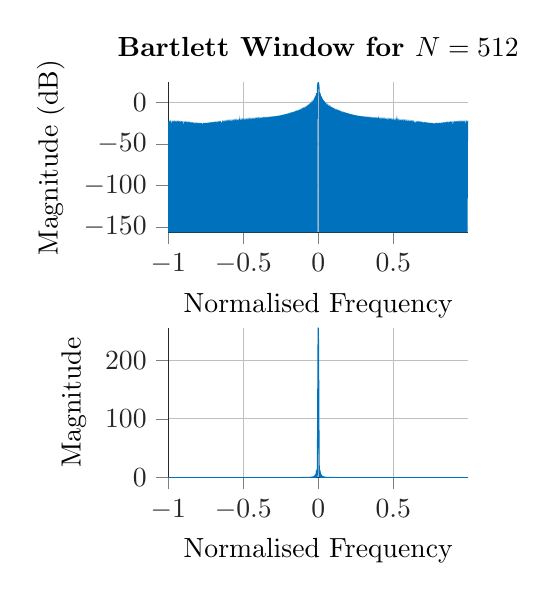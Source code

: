 % This file was created by matlab2tikz v0.4.7 (commit de21168db67fef7dc08f495c8f484b09a07aa02e) running on MATLAB 8.4.
% Copyright (c) 2008--2014, Nico Schlömer <nico.schloemer@gmail.com>
% All rights reserved.
% Minimal pgfplots version: 1.3
% 
% The latest updates can be retrieved from
%   http://www.mathworks.com/matlabcentral/fileexchange/22022-matlab2tikz
% where you can also make suggestions and rate matlab2tikz.
% 
%
% defining custom colors
\definecolor{mycolor1}{rgb}{0.0,0.447,0.741}%
%
\begin{tikzpicture}

\begin{axis}[%
width=1.5in,
height=0.75in,
scale only axis,
every outer x axis line/.append style={white!15!black},
every x tick label/.append style={font=\color{white!15!black}},
xmin=-1,
xmax=0.999,
xlabel={Normalised Frequency},
xmajorgrids,
every outer y axis line/.append style={white!15!black},
every y tick label/.append style={font=\color{white!15!black}},
tick align = outside,
ymin=-156.536,
ymax=24.074,
ylabel={Magnitude (dB)},
ymajorgrids,
name=plot1,
title style={font=\bfseries},
title={Bartlett Window for $N=512$},
axis x line*=bottom,
axis y line*=left
]
\addplot [color=mycolor1,solid,forget plot]
  table[row sep=crcr]{-1	-156.536\\
-0.999	-28.587\\
-0.998	-27.071\\
-0.997	-28.541\\
-0.996	-46.195\\
-0.995	-28.67\\
-0.994	-27.124\\
-0.993	-28.608\\
-0.992	-156.536\\
-0.991	-28.564\\
-0.99	-27.018\\
-0.989	-28.415\\
-0.988	-41.423\\
-0.987	-28.803\\
-0.986	-27.178\\
-0.985	-28.63\\
-0.984	-156.536\\
-0.983	-28.541\\
-0.982	-26.964\\
-0.981	-28.292\\
-0.98	-39.202\\
-0.979	-28.939\\
-0.979	-27.231\\
-0.978	-28.651\\
-0.977	-156.536\\
-0.976	-28.518\\
-0.975	-26.911\\
-0.974	-28.172\\
-0.973	-37.737\\
-0.972	-29.079\\
-0.971	-27.284\\
-0.97	-28.671\\
-0.969	-156.536\\
-0.968	-28.494\\
-0.967	-26.857\\
-0.966	-28.053\\
-0.965	-36.642\\
-0.964	-29.223\\
-0.963	-27.338\\
-0.962	-28.691\\
-0.961	-156.536\\
-0.96	-28.469\\
-0.959	-26.804\\
-0.958	-27.937\\
-0.957	-35.765\\
-0.956	-29.372\\
-0.955	-27.392\\
-0.954	-28.71\\
-0.953	-156.536\\
-0.952	-28.444\\
-0.951	-26.75\\
-0.95	-27.823\\
-0.949	-35.033\\
-0.948	-29.526\\
-0.947	-27.446\\
-0.946	-28.729\\
-0.945	-156.536\\
-0.944	-28.418\\
-0.943	-26.696\\
-0.942	-27.711\\
-0.941	-34.403\\
-0.94	-29.686\\
-0.939	-27.5\\
-0.938	-28.747\\
-0.938	-156.536\\
-0.937	-28.391\\
-0.936	-26.642\\
-0.935	-27.601\\
-0.934	-33.851\\
-0.933	-29.852\\
-0.932	-27.554\\
-0.931	-28.765\\
-0.93	-156.536\\
-0.929	-28.364\\
-0.928	-26.587\\
-0.927	-27.492\\
-0.926	-33.358\\
-0.925	-30.025\\
-0.924	-27.609\\
-0.923	-28.782\\
-0.922	-156.536\\
-0.921	-28.337\\
-0.92	-26.533\\
-0.919	-27.384\\
-0.918	-32.913\\
-0.917	-30.205\\
-0.916	-27.665\\
-0.915	-28.799\\
-0.914	-156.536\\
-0.913	-28.308\\
-0.912	-26.478\\
-0.911	-27.278\\
-0.91	-32.505\\
-0.909	-30.394\\
-0.908	-27.72\\
-0.907	-28.815\\
-0.906	-156.536\\
-0.905	-28.279\\
-0.904	-26.422\\
-0.903	-27.174\\
-0.902	-32.13\\
-0.901	-30.593\\
-0.9	-27.776\\
-0.899	-28.831\\
-0.898	-156.536\\
-0.897	-28.25\\
-0.896	-26.367\\
-0.896	-27.07\\
-0.895	-31.782\\
-0.894	-30.801\\
-0.893	-27.833\\
-0.892	-28.847\\
-0.891	-156.536\\
-0.89	-28.22\\
-0.889	-26.311\\
-0.888	-26.967\\
-0.887	-31.456\\
-0.886	-31.022\\
-0.885	-27.891\\
-0.884	-28.862\\
-0.883	-156.536\\
-0.882	-28.189\\
-0.881	-26.255\\
-0.88	-26.865\\
-0.879	-31.15\\
-0.878	-31.255\\
-0.877	-27.949\\
-0.876	-28.877\\
-0.875	-156.536\\
-0.874	-28.157\\
-0.873	-26.198\\
-0.872	-26.764\\
-0.871	-30.86\\
-0.87	-31.504\\
-0.869	-28.007\\
-0.868	-28.891\\
-0.867	-156.536\\
-0.866	-28.125\\
-0.865	-26.141\\
-0.864	-26.664\\
-0.863	-30.586\\
-0.862	-31.77\\
-0.861	-28.067\\
-0.86	-28.905\\
-0.859	-156.536\\
-0.858	-28.092\\
-0.857	-26.083\\
-0.856	-26.564\\
-0.855	-30.325\\
-0.854	-32.056\\
-0.854	-28.127\\
-0.853	-28.918\\
-0.852	-156.536\\
-0.851	-28.058\\
-0.85	-26.025\\
-0.849	-26.465\\
-0.848	-30.075\\
-0.847	-32.366\\
-0.846	-28.189\\
-0.845	-28.931\\
-0.844	-156.536\\
-0.843	-28.024\\
-0.842	-25.967\\
-0.841	-26.366\\
-0.84	-29.835\\
-0.839	-32.702\\
-0.838	-28.251\\
-0.837	-28.944\\
-0.836	-156.536\\
-0.835	-27.989\\
-0.834	-25.908\\
-0.833	-26.268\\
-0.832	-29.605\\
-0.831	-33.071\\
-0.83	-28.315\\
-0.829	-28.956\\
-0.828	-156.536\\
-0.827	-27.953\\
-0.826	-25.848\\
-0.825	-26.17\\
-0.824	-29.383\\
-0.823	-33.479\\
-0.822	-28.38\\
-0.821	-28.968\\
-0.82	-156.536\\
-0.819	-27.917\\
-0.818	-25.788\\
-0.817	-26.073\\
-0.816	-29.168\\
-0.815	-33.936\\
-0.814	-28.446\\
-0.813	-28.98\\
-0.812	-156.536\\
-0.812	-27.879\\
-0.811	-25.727\\
-0.81	-25.975\\
-0.809	-28.96\\
-0.808	-34.454\\
-0.807	-28.514\\
-0.806	-28.991\\
-0.805	-156.536\\
-0.804	-27.841\\
-0.803	-25.666\\
-0.802	-25.878\\
-0.801	-28.758\\
-0.8	-35.052\\
-0.799	-28.583\\
-0.798	-29.002\\
-0.797	-156.536\\
-0.796	-27.803\\
-0.795	-25.604\\
-0.794	-25.781\\
-0.793	-28.562\\
-0.792	-35.756\\
-0.791	-28.654\\
-0.79	-29.013\\
-0.789	-156.536\\
-0.788	-27.763\\
-0.787	-25.542\\
-0.786	-25.684\\
-0.785	-28.37\\
-0.784	-36.612\\
-0.783	-28.727\\
-0.782	-29.023\\
-0.781	-156.536\\
-0.78	-27.722\\
-0.779	-25.478\\
-0.778	-25.587\\
-0.777	-28.183\\
-0.776	-37.7\\
-0.775	-28.802\\
-0.774	-29.033\\
-0.773	-156.536\\
-0.772	-27.681\\
-0.771	-25.415\\
-0.771	-25.49\\
-0.77	-28.0\\
-0.769	-39.186\\
-0.768	-28.88\\
-0.767	-29.043\\
-0.766	-156.536\\
-0.765	-27.639\\
-0.764	-25.35\\
-0.763	-25.393\\
-0.762	-27.821\\
-0.761	-41.517\\
-0.76	-28.96\\
-0.759	-29.053\\
-0.758	-156.536\\
-0.757	-27.596\\
-0.756	-25.285\\
-0.755	-25.296\\
-0.754	-27.645\\
-0.753	-47.117\\
-0.752	-29.042\\
-0.751	-29.062\\
-0.75	-156.536\\
-0.749	-27.552\\
-0.748	-25.219\\
-0.747	-25.199\\
-0.746	-27.472\\
-0.745	-44.854\\
-0.744	-29.127\\
-0.743	-29.071\\
-0.742	-156.536\\
-0.741	-27.508\\
-0.74	-25.152\\
-0.739	-25.101\\
-0.738	-27.302\\
-0.737	-40.659\\
-0.736	-29.216\\
-0.735	-29.08\\
-0.734	-156.536\\
-0.733	-27.462\\
-0.732	-25.084\\
-0.731	-25.003\\
-0.73	-27.134\\
-0.729	-38.529\\
-0.729	-29.307\\
-0.728	-29.088\\
-0.727	-156.536\\
-0.726	-27.415\\
-0.725	-25.016\\
-0.724	-24.905\\
-0.723	-26.969\\
-0.722	-37.079\\
-0.721	-29.403\\
-0.72	-29.097\\
-0.719	-156.536\\
-0.718	-27.368\\
-0.717	-24.947\\
-0.716	-24.806\\
-0.715	-26.806\\
-0.714	-35.971\\
-0.713	-29.503\\
-0.712	-29.105\\
-0.711	-156.536\\
-0.71	-27.32\\
-0.709	-24.876\\
-0.708	-24.707\\
-0.707	-26.645\\
-0.706	-35.07\\
-0.705	-29.607\\
-0.704	-29.113\\
-0.703	-156.536\\
-0.702	-27.27\\
-0.701	-24.805\\
-0.7	-24.607\\
-0.699	-26.485\\
-0.698	-34.307\\
-0.697	-29.716\\
-0.696	-29.122\\
-0.695	-156.536\\
-0.694	-27.22\\
-0.693	-24.733\\
-0.692	-24.507\\
-0.691	-26.327\\
-0.69	-33.642\\
-0.689	-29.83\\
-0.688	-29.13\\
-0.688	-156.536\\
-0.687	-27.169\\
-0.686	-24.66\\
-0.685	-24.407\\
-0.684	-26.17\\
-0.683	-33.052\\
-0.682	-29.95\\
-0.681	-29.137\\
-0.68	-156.536\\
-0.679	-27.116\\
-0.678	-24.587\\
-0.677	-24.305\\
-0.676	-26.015\\
-0.675	-32.519\\
-0.674	-30.077\\
-0.673	-29.145\\
-0.672	-156.536\\
-0.671	-27.063\\
-0.67	-24.512\\
-0.669	-24.204\\
-0.668	-25.86\\
-0.667	-32.031\\
-0.666	-30.211\\
-0.665	-29.153\\
-0.664	-156.536\\
-0.663	-27.008\\
-0.662	-24.436\\
-0.661	-24.101\\
-0.66	-25.707\\
-0.659	-31.58\\
-0.658	-30.353\\
-0.657	-29.161\\
-0.656	-156.536\\
-0.655	-26.953\\
-0.654	-24.359\\
-0.653	-23.998\\
-0.652	-25.554\\
-0.651	-31.16\\
-0.65	-30.505\\
-0.649	-29.169\\
-0.648	-156.536\\
-0.647	-26.896\\
-0.646	-24.281\\
-0.646	-23.894\\
-0.645	-25.402\\
-0.644	-30.766\\
-0.643	-30.666\\
-0.642	-29.177\\
-0.641	-156.536\\
-0.64	-26.838\\
-0.639	-24.202\\
-0.638	-23.789\\
-0.637	-25.25\\
-0.636	-30.394\\
-0.635	-30.839\\
-0.634	-29.186\\
-0.633	-156.536\\
-0.632	-26.779\\
-0.631	-24.121\\
-0.63	-23.683\\
-0.629	-25.099\\
-0.628	-30.041\\
-0.627	-31.025\\
-0.626	-29.194\\
-0.625	-156.536\\
-0.624	-26.719\\
-0.623	-24.04\\
-0.622	-23.576\\
-0.621	-24.948\\
-0.62	-29.703\\
-0.619	-31.226\\
-0.618	-29.203\\
-0.617	-156.536\\
-0.616	-26.658\\
-0.615	-23.957\\
-0.614	-23.468\\
-0.613	-24.797\\
-0.612	-29.38\\
-0.611	-31.443\\
-0.61	-29.212\\
-0.609	-156.536\\
-0.608	-26.595\\
-0.607	-23.873\\
-0.606	-23.36\\
-0.605	-24.646\\
-0.604	-29.069\\
-0.604	-31.681\\
-0.603	-29.221\\
-0.602	-156.536\\
-0.601	-26.531\\
-0.6	-23.788\\
-0.599	-23.25\\
-0.598	-24.496\\
-0.597	-28.769\\
-0.596	-31.941\\
-0.595	-29.23\\
-0.594	-156.536\\
-0.593	-26.466\\
-0.592	-23.701\\
-0.591	-23.139\\
-0.59	-24.345\\
-0.589	-28.478\\
-0.588	-32.229\\
-0.587	-29.24\\
-0.586	-156.536\\
-0.585	-26.399\\
-0.584	-23.613\\
-0.583	-23.027\\
-0.582	-24.194\\
-0.581	-28.196\\
-0.58	-32.549\\
-0.579	-29.251\\
-0.578	-156.536\\
-0.577	-26.332\\
-0.576	-23.524\\
-0.575	-22.914\\
-0.574	-24.042\\
-0.573	-27.921\\
-0.572	-32.909\\
-0.571	-29.262\\
-0.57	-156.536\\
-0.569	-26.262\\
-0.568	-23.433\\
-0.567	-22.799\\
-0.566	-23.89\\
-0.565	-27.652\\
-0.564	-33.318\\
-0.563	-29.274\\
-0.562	-156.536\\
-0.562	-26.191\\
-0.561	-23.34\\
-0.56	-22.684\\
-0.559	-23.738\\
-0.558	-27.39\\
-0.557	-33.79\\
-0.556	-29.286\\
-0.555	-156.536\\
-0.554	-26.119\\
-0.553	-23.247\\
-0.552	-22.566\\
-0.551	-23.585\\
-0.55	-27.132\\
-0.549	-34.343\\
-0.548	-29.3\\
-0.547	-156.536\\
-0.546	-26.045\\
-0.545	-23.151\\
-0.544	-22.448\\
-0.543	-23.431\\
-0.542	-26.88\\
-0.541	-35.006\\
-0.54	-29.314\\
-0.539	-156.536\\
-0.538	-25.97\\
-0.537	-23.054\\
-0.536	-22.328\\
-0.535	-23.276\\
-0.534	-26.631\\
-0.533	-35.828\\
-0.532	-29.329\\
-0.531	-156.536\\
-0.53	-25.893\\
-0.529	-22.955\\
-0.528	-22.206\\
-0.527	-23.121\\
-0.526	-26.386\\
-0.525	-36.895\\
-0.524	-29.346\\
-0.523	-156.536\\
-0.522	-25.815\\
-0.521	-22.855\\
-0.521	-22.083\\
-0.52	-22.965\\
-0.519	-26.144\\
-0.518	-38.392\\
-0.517	-29.364\\
-0.516	-156.536\\
-0.515	-25.734\\
-0.514	-22.752\\
-0.513	-21.958\\
-0.512	-22.807\\
-0.511	-25.904\\
-0.51	-40.842\\
-0.509	-29.383\\
-0.508	-156.536\\
-0.507	-25.652\\
-0.506	-22.648\\
-0.505	-21.831\\
-0.504	-22.649\\
-0.503	-25.667\\
-0.502	-47.727\\
-0.501	-29.404\\
-0.5	-156.536\\
-0.499	-25.568\\
-0.498	-22.542\\
-0.497	-21.703\\
-0.496	-22.489\\
-0.495	-25.432\\
-0.494	-42.848\\
-0.493	-29.427\\
-0.492	-156.536\\
-0.491	-25.483\\
-0.49	-22.434\\
-0.489	-21.573\\
-0.488	-22.327\\
-0.487	-25.199\\
-0.486	-39.059\\
-0.485	-29.452\\
-0.484	-156.536\\
-0.483	-25.395\\
-0.482	-22.324\\
-0.481	-21.44\\
-0.48	-22.165\\
-0.479	-24.967\\
-0.479	-36.984\\
-0.478	-29.479\\
-0.477	-156.536\\
-0.476	-25.306\\
-0.475	-22.212\\
-0.474	-21.306\\
-0.473	-22.0\\
-0.472	-24.736\\
-0.471	-35.522\\
-0.47	-29.508\\
-0.469	-156.536\\
-0.468	-25.214\\
-0.467	-22.097\\
-0.466	-21.17\\
-0.465	-21.835\\
-0.464	-24.506\\
-0.463	-34.378\\
-0.462	-29.541\\
-0.461	-156.536\\
-0.46	-25.12\\
-0.459	-21.98\\
-0.458	-21.031\\
-0.457	-21.667\\
-0.456	-24.276\\
-0.455	-33.428\\
-0.454	-29.576\\
-0.453	-156.536\\
-0.452	-25.024\\
-0.451	-21.861\\
-0.45	-20.89\\
-0.449	-21.497\\
-0.448	-24.047\\
-0.447	-32.609\\
-0.446	-29.616\\
-0.445	-156.536\\
-0.444	-24.926\\
-0.443	-21.74\\
-0.442	-20.747\\
-0.441	-21.326\\
-0.44	-23.817\\
-0.439	-31.883\\
-0.438	-29.659\\
-0.438	-156.536\\
-0.437	-24.826\\
-0.436	-21.616\\
-0.435	-20.601\\
-0.434	-21.152\\
-0.433	-23.587\\
-0.432	-31.227\\
-0.431	-29.706\\
-0.43	-156.536\\
-0.429	-24.723\\
-0.428	-21.489\\
-0.427	-20.453\\
-0.426	-20.976\\
-0.425	-23.357\\
-0.424	-30.625\\
-0.423	-29.759\\
-0.422	-156.536\\
-0.421	-24.617\\
-0.42	-21.36\\
-0.419	-20.302\\
-0.418	-20.798\\
-0.417	-23.127\\
-0.416	-30.066\\
-0.415	-29.817\\
-0.414	-156.536\\
-0.413	-24.509\\
-0.412	-21.228\\
-0.411	-20.148\\
-0.41	-20.617\\
-0.409	-22.895\\
-0.408	-29.541\\
-0.407	-29.882\\
-0.406	-156.536\\
-0.405	-24.399\\
-0.404	-21.093\\
-0.403	-19.991\\
-0.402	-20.434\\
-0.401	-22.662\\
-0.4	-29.044\\
-0.399	-29.954\\
-0.398	-156.536\\
-0.397	-24.285\\
-0.396	-20.955\\
-0.396	-19.832\\
-0.395	-20.248\\
-0.394	-22.428\\
-0.393	-28.571\\
-0.392	-30.034\\
-0.391	-156.536\\
-0.39	-24.169\\
-0.389	-20.813\\
-0.388	-19.669\\
-0.387	-20.059\\
-0.386	-22.192\\
-0.385	-28.117\\
-0.384	-30.124\\
-0.383	-156.536\\
-0.382	-24.049\\
-0.381	-20.669\\
-0.38	-19.502\\
-0.379	-19.867\\
-0.378	-21.955\\
-0.377	-27.679\\
-0.376	-30.224\\
-0.375	-156.536\\
-0.374	-23.926\\
-0.373	-20.521\\
-0.372	-19.333\\
-0.371	-19.672\\
-0.37	-21.715\\
-0.369	-27.254\\
-0.368	-30.338\\
-0.367	-156.536\\
-0.366	-23.8\\
-0.365	-20.369\\
-0.364	-19.159\\
-0.363	-19.474\\
-0.362	-21.473\\
-0.361	-26.841\\
-0.36	-30.466\\
-0.359	-156.536\\
-0.358	-23.671\\
-0.357	-20.214\\
-0.356	-18.982\\
-0.355	-19.272\\
-0.354	-21.229\\
-0.354	-26.438\\
-0.353	-30.612\\
-0.352	-156.536\\
-0.351	-23.538\\
-0.35	-20.054\\
-0.349	-18.801\\
-0.348	-19.066\\
-0.347	-20.982\\
-0.346	-26.042\\
-0.345	-30.779\\
-0.344	-156.536\\
-0.343	-23.401\\
-0.342	-19.891\\
-0.341	-18.616\\
-0.34	-18.856\\
-0.339	-20.732\\
-0.338	-25.653\\
-0.337	-30.97\\
-0.336	-156.536\\
-0.335	-23.26\\
-0.334	-19.723\\
-0.333	-18.426\\
-0.332	-18.642\\
-0.331	-20.478\\
-0.33	-25.269\\
-0.329	-31.192\\
-0.328	-156.536\\
-0.327	-23.115\\
-0.326	-19.551\\
-0.325	-18.232\\
-0.324	-18.424\\
-0.323	-20.222\\
-0.322	-24.889\\
-0.321	-31.452\\
-0.32	-156.536\\
-0.319	-22.966\\
-0.318	-19.374\\
-0.317	-18.033\\
-0.316	-18.201\\
-0.315	-19.961\\
-0.314	-24.512\\
-0.313	-31.758\\
-0.312	-156.536\\
-0.312	-22.812\\
-0.311	-19.192\\
-0.31	-17.829\\
-0.309	-17.973\\
-0.308	-19.696\\
-0.307	-24.138\\
-0.306	-32.125\\
-0.305	-156.536\\
-0.304	-22.653\\
-0.303	-19.005\\
-0.302	-17.62\\
-0.301	-17.74\\
-0.3	-19.426\\
-0.299	-23.764\\
-0.298	-32.573\\
-0.297	-156.536\\
-0.296	-22.489\\
-0.295	-18.812\\
-0.294	-17.405\\
-0.293	-17.501\\
-0.292	-19.152\\
-0.291	-23.391\\
-0.29	-33.131\\
-0.289	-156.536\\
-0.288	-22.32\\
-0.287	-18.613\\
-0.286	-17.184\\
-0.285	-17.257\\
-0.284	-18.873\\
-0.283	-23.018\\
-0.282	-33.852\\
-0.281	-156.536\\
-0.28	-22.145\\
-0.279	-18.409\\
-0.278	-16.957\\
-0.277	-17.006\\
-0.276	-18.588\\
-0.275	-22.643\\
-0.274	-34.829\\
-0.273	-156.536\\
-0.272	-21.964\\
-0.271	-18.197\\
-0.271	-16.723\\
-0.27	-16.749\\
-0.269	-18.297\\
-0.268	-22.266\\
-0.267	-36.268\\
-0.266	-156.536\\
-0.265	-21.777\\
-0.264	-17.979\\
-0.263	-16.482\\
-0.262	-16.485\\
-0.261	-18.0\\
-0.26	-21.887\\
-0.259	-38.786\\
-0.258	-156.536\\
-0.257	-21.583\\
-0.256	-17.754\\
-0.255	-16.234\\
-0.254	-16.213\\
-0.253	-17.696\\
-0.252	-21.504\\
-0.251	-48.076\\
-0.25	-156.536\\
-0.249	-21.382\\
-0.248	-17.521\\
-0.247	-15.977\\
-0.246	-15.934\\
-0.245	-17.384\\
-0.244	-21.117\\
-0.243	-39.365\\
-0.242	-156.536\\
-0.241	-21.173\\
-0.24	-17.279\\
-0.239	-15.713\\
-0.238	-15.646\\
-0.237	-17.064\\
-0.236	-20.724\\
-0.235	-35.785\\
-0.234	-156.536\\
-0.233	-20.956\\
-0.232	-17.029\\
-0.231	-15.439\\
-0.23	-15.349\\
-0.229	-16.736\\
-0.229	-20.326\\
-0.228	-33.649\\
-0.227	-156.536\\
-0.226	-20.73\\
-0.225	-16.769\\
-0.224	-15.155\\
-0.223	-15.042\\
-0.222	-16.399\\
-0.221	-19.921\\
-0.22	-32.062\\
-0.219	-156.536\\
-0.218	-20.494\\
-0.217	-16.499\\
-0.216	-14.861\\
-0.215	-14.725\\
-0.214	-16.051\\
-0.213	-19.509\\
-0.212	-30.764\\
-0.211	-156.536\\
-0.21	-20.249\\
-0.209	-16.218\\
-0.208	-14.556\\
-0.207	-14.397\\
-0.206	-15.693\\
-0.205	-19.087\\
-0.204	-29.64\\
-0.203	-156.536\\
-0.202	-19.992\\
-0.201	-15.925\\
-0.2	-14.239\\
-0.199	-14.057\\
-0.198	-15.323\\
-0.197	-18.656\\
-0.196	-28.631\\
-0.195	-156.536\\
-0.194	-19.724\\
-0.193	-15.619\\
-0.192	-13.909\\
-0.191	-13.703\\
-0.19	-14.94\\
-0.189	-18.214\\
-0.188	-27.701\\
-0.188	-156.536\\
-0.187	-19.442\\
-0.186	-15.3\\
-0.185	-13.564\\
-0.184	-13.336\\
-0.183	-14.543\\
-0.182	-17.76\\
-0.181	-26.826\\
-0.18	-156.536\\
-0.179	-19.147\\
-0.178	-14.966\\
-0.177	-13.205\\
-0.176	-12.953\\
-0.175	-14.13\\
-0.174	-17.292\\
-0.173	-25.991\\
-0.172	-156.536\\
-0.171	-18.836\\
-0.17	-14.615\\
-0.169	-12.828\\
-0.168	-12.553\\
-0.167	-13.701\\
-0.166	-16.808\\
-0.165	-25.182\\
-0.164	-156.536\\
-0.163	-18.509\\
-0.162	-14.246\\
-0.161	-12.433\\
-0.16	-12.134\\
-0.159	-13.254\\
-0.158	-16.308\\
-0.157	-24.39\\
-0.156	-156.536\\
-0.155	-18.162\\
-0.154	-13.858\\
-0.153	-12.018\\
-0.152	-11.695\\
-0.151	-12.786\\
-0.15	-15.788\\
-0.149	-23.607\\
-0.148	-156.536\\
-0.147	-17.795\\
-0.146	-13.448\\
-0.146	-11.581\\
-0.145	-11.234\\
-0.144	-12.296\\
-0.143	-15.247\\
-0.142	-22.827\\
-0.141	-156.536\\
-0.14	-17.406\\
-0.139	-13.013\\
-0.138	-11.119\\
-0.137	-10.747\\
-0.136	-11.78\\
-0.135	-14.682\\
-0.134	-22.043\\
-0.133	-156.536\\
-0.132	-16.99\\
-0.131	-12.551\\
-0.13	-10.629\\
-0.129	-10.232\\
-0.128	-11.236\\
-0.127	-14.089\\
-0.126	-21.248\\
-0.125	-156.536\\
-0.124	-16.546\\
-0.123	-12.059\\
-0.122	-10.107\\
-0.121	-9.685\\
-0.12	-10.66\\
-0.119	-13.465\\
-0.118	-20.437\\
-0.117	-156.536\\
-0.116	-16.068\\
-0.115	-11.532\\
-0.114	-9.551\\
-0.113	-9.103\\
-0.112	-10.048\\
-0.111	-12.805\\
-0.11	-19.603\\
-0.109	-156.536\\
-0.108	-15.553\\
-0.107	-10.966\\
-0.106	-8.954\\
-0.105	-8.479\\
-0.104	-9.394\\
-0.104	-12.104\\
-0.103	-18.739\\
-0.102	-156.536\\
-0.101	-14.995\\
-0.1	-10.354\\
-0.099	-8.31\\
-0.098	-7.808\\
-0.097	-8.692\\
-0.096	-11.355\\
-0.095	-17.836\\
-0.094	-156.536\\
-0.093	-14.386\\
-0.092	-9.69\\
-0.091	-7.612\\
-0.09	-7.081\\
-0.089	-7.933\\
-0.088	-10.549\\
-0.087	-16.885\\
-0.086	-156.536\\
-0.085	-13.718\\
-0.084	-8.962\\
-0.083	-6.849\\
-0.082	-6.288\\
-0.081	-7.108\\
-0.08	-9.676\\
-0.079	-15.873\\
-0.078	-156.536\\
-0.077	-12.977\\
-0.076	-8.16\\
-0.075	-6.01\\
-0.074	-5.416\\
-0.073	-6.202\\
-0.072	-8.72\\
-0.071	-14.785\\
-0.07	-156.536\\
-0.069	-12.15\\
-0.068	-7.266\\
-0.067	-5.076\\
-0.066	-4.448\\
-0.065	-5.197\\
-0.064	-7.664\\
-0.063	-13.6\\
-0.062	-156.536\\
-0.062	-11.214\\
-0.061	-6.259\\
-0.06	-4.025\\
-0.059	-3.359\\
-0.058	-4.067\\
-0.057	-6.481\\
-0.056	-12.289\\
-0.055	-156.536\\
-0.054	-10.139\\
-0.053	-5.107\\
-0.052	-2.824\\
-0.051	-2.115\\
-0.05	-2.777\\
-0.049	-5.132\\
-0.048	-10.813\\
-0.047	-156.536\\
-0.046	-8.881\\
-0.045	-3.763\\
-0.044	-1.423\\
-0.043	-0.663\\
-0.042	-1.271\\
-0.041	-3.558\\
-0.04	-9.108\\
-0.039	-156.536\\
-0.038	-7.371\\
-0.037	-2.152\\
-0.036	0.257\\
-0.035	1.081\\
-0.034	0.541\\
-0.033	-1.665\\
-0.032	-7.072\\
-0.031	-156.536\\
-0.03	-5.49\\
-0.029	-0.149\\
-0.028	2.352\\
-0.027	3.265\\
-0.026	2.818\\
-0.025	0.722\\
-0.024	-4.516\\
-0.023	-156.536\\
-0.022	-3.014\\
-0.021	2.494\\
-0.021	5.134\\
-0.02	6.188\\
-0.019	5.894\\
-0.018	3.972\\
-0.017	-1.025\\
-0.016	-156.536\\
-0.015	0.579\\
-0.014	6.369\\
-0.013	9.279\\
-0.012	10.626\\
-0.011	10.663\\
-0.01	9.132\\
-0.009	4.634\\
-0.008	-156.536\\
-0.007	7.076\\
-0.006	13.676\\
-0.005	17.556\\
-0.004	20.168\\
-0.003	21.971\\
-0.002	23.165\\
-0.001	23.85\\
0	24.074\\
0.001	23.85\\
0.002	23.165\\
0.003	21.971\\
0.004	20.168\\
0.005	17.556\\
0.006	13.676\\
0.007	7.076\\
0.008	-156.536\\
0.009	4.634\\
0.01	9.132\\
0.011	10.663\\
0.012	10.626\\
0.013	9.279\\
0.014	6.369\\
0.015	0.579\\
0.016	-156.536\\
0.017	-1.025\\
0.018	3.972\\
0.019	5.894\\
0.02	6.188\\
0.021	5.134\\
0.021	2.494\\
0.022	-3.014\\
0.023	-156.536\\
0.024	-4.516\\
0.025	0.722\\
0.026	2.818\\
0.027	3.265\\
0.028	2.352\\
0.029	-0.149\\
0.03	-5.49\\
0.031	-156.536\\
0.032	-7.072\\
0.033	-1.665\\
0.034	0.541\\
0.035	1.081\\
0.036	0.257\\
0.037	-2.152\\
0.038	-7.371\\
0.039	-156.536\\
0.04	-9.108\\
0.041	-3.558\\
0.042	-1.271\\
0.043	-0.663\\
0.044	-1.423\\
0.045	-3.763\\
0.046	-8.881\\
0.047	-156.536\\
0.048	-10.813\\
0.049	-5.132\\
0.05	-2.777\\
0.051	-2.115\\
0.052	-2.824\\
0.053	-5.107\\
0.054	-10.139\\
0.055	-156.536\\
0.056	-12.289\\
0.057	-6.481\\
0.058	-4.067\\
0.059	-3.359\\
0.06	-4.025\\
0.061	-6.259\\
0.062	-11.214\\
0.062	-156.536\\
0.063	-13.6\\
0.064	-7.664\\
0.065	-5.197\\
0.066	-4.448\\
0.067	-5.076\\
0.068	-7.266\\
0.069	-12.15\\
0.07	-156.536\\
0.071	-14.785\\
0.072	-8.72\\
0.073	-6.202\\
0.074	-5.416\\
0.075	-6.01\\
0.076	-8.16\\
0.077	-12.977\\
0.078	-156.536\\
0.079	-15.873\\
0.08	-9.676\\
0.081	-7.108\\
0.082	-6.288\\
0.083	-6.849\\
0.084	-8.962\\
0.085	-13.718\\
0.086	-156.536\\
0.087	-16.885\\
0.088	-10.549\\
0.089	-7.933\\
0.09	-7.081\\
0.091	-7.612\\
0.092	-9.69\\
0.093	-14.386\\
0.094	-156.536\\
0.095	-17.836\\
0.096	-11.355\\
0.097	-8.692\\
0.098	-7.808\\
0.099	-8.31\\
0.1	-10.354\\
0.101	-14.995\\
0.102	-156.536\\
0.103	-18.739\\
0.104	-12.104\\
0.104	-9.394\\
0.105	-8.479\\
0.106	-8.954\\
0.107	-10.966\\
0.108	-15.553\\
0.109	-156.536\\
0.11	-19.603\\
0.111	-12.805\\
0.112	-10.048\\
0.113	-9.103\\
0.114	-9.551\\
0.115	-11.532\\
0.116	-16.068\\
0.117	-156.536\\
0.118	-20.437\\
0.119	-13.465\\
0.12	-10.66\\
0.121	-9.685\\
0.122	-10.107\\
0.123	-12.059\\
0.124	-16.546\\
0.125	-156.536\\
0.126	-21.248\\
0.127	-14.089\\
0.128	-11.236\\
0.129	-10.232\\
0.13	-10.629\\
0.131	-12.551\\
0.132	-16.99\\
0.133	-156.536\\
0.134	-22.043\\
0.135	-14.682\\
0.136	-11.78\\
0.137	-10.747\\
0.138	-11.119\\
0.139	-13.013\\
0.14	-17.406\\
0.141	-156.536\\
0.142	-22.827\\
0.143	-15.247\\
0.144	-12.296\\
0.145	-11.234\\
0.146	-11.581\\
0.146	-13.448\\
0.147	-17.795\\
0.148	-156.536\\
0.149	-23.607\\
0.15	-15.788\\
0.151	-12.786\\
0.152	-11.695\\
0.153	-12.018\\
0.154	-13.858\\
0.155	-18.162\\
0.156	-156.536\\
0.157	-24.39\\
0.158	-16.308\\
0.159	-13.254\\
0.16	-12.134\\
0.161	-12.433\\
0.162	-14.246\\
0.163	-18.509\\
0.164	-156.536\\
0.165	-25.182\\
0.166	-16.808\\
0.167	-13.701\\
0.168	-12.553\\
0.169	-12.828\\
0.17	-14.615\\
0.171	-18.836\\
0.172	-156.536\\
0.173	-25.991\\
0.174	-17.292\\
0.175	-14.13\\
0.176	-12.953\\
0.177	-13.205\\
0.178	-14.966\\
0.179	-19.147\\
0.18	-156.536\\
0.181	-26.826\\
0.182	-17.76\\
0.183	-14.543\\
0.184	-13.336\\
0.185	-13.564\\
0.186	-15.3\\
0.187	-19.442\\
0.188	-156.536\\
0.188	-27.701\\
0.189	-18.214\\
0.19	-14.94\\
0.191	-13.703\\
0.192	-13.909\\
0.193	-15.619\\
0.194	-19.724\\
0.195	-156.536\\
0.196	-28.631\\
0.197	-18.656\\
0.198	-15.323\\
0.199	-14.057\\
0.2	-14.239\\
0.201	-15.925\\
0.202	-19.992\\
0.203	-156.536\\
0.204	-29.64\\
0.205	-19.087\\
0.206	-15.693\\
0.207	-14.397\\
0.208	-14.556\\
0.209	-16.218\\
0.21	-20.249\\
0.211	-156.536\\
0.212	-30.764\\
0.213	-19.509\\
0.214	-16.051\\
0.215	-14.725\\
0.216	-14.861\\
0.217	-16.499\\
0.218	-20.494\\
0.219	-156.536\\
0.22	-32.062\\
0.221	-19.921\\
0.222	-16.399\\
0.223	-15.042\\
0.224	-15.155\\
0.225	-16.769\\
0.226	-20.73\\
0.227	-156.536\\
0.228	-33.649\\
0.229	-20.326\\
0.229	-16.736\\
0.23	-15.349\\
0.231	-15.439\\
0.232	-17.029\\
0.233	-20.956\\
0.234	-156.536\\
0.235	-35.785\\
0.236	-20.724\\
0.237	-17.064\\
0.238	-15.646\\
0.239	-15.713\\
0.24	-17.279\\
0.241	-21.173\\
0.242	-156.536\\
0.243	-39.365\\
0.244	-21.117\\
0.245	-17.384\\
0.246	-15.934\\
0.247	-15.977\\
0.248	-17.521\\
0.249	-21.382\\
0.25	-156.536\\
0.251	-48.076\\
0.252	-21.504\\
0.253	-17.696\\
0.254	-16.213\\
0.255	-16.234\\
0.256	-17.754\\
0.257	-21.583\\
0.258	-156.536\\
0.259	-38.786\\
0.26	-21.887\\
0.261	-18.0\\
0.262	-16.485\\
0.263	-16.482\\
0.264	-17.979\\
0.265	-21.777\\
0.266	-156.536\\
0.267	-36.268\\
0.268	-22.266\\
0.269	-18.297\\
0.27	-16.749\\
0.271	-16.723\\
0.271	-18.197\\
0.272	-21.964\\
0.273	-156.536\\
0.274	-34.829\\
0.275	-22.643\\
0.276	-18.588\\
0.277	-17.006\\
0.278	-16.957\\
0.279	-18.409\\
0.28	-22.145\\
0.281	-156.536\\
0.282	-33.852\\
0.283	-23.018\\
0.284	-18.873\\
0.285	-17.257\\
0.286	-17.184\\
0.287	-18.613\\
0.288	-22.32\\
0.289	-156.536\\
0.29	-33.131\\
0.291	-23.391\\
0.292	-19.152\\
0.293	-17.501\\
0.294	-17.405\\
0.295	-18.812\\
0.296	-22.489\\
0.297	-156.536\\
0.298	-32.573\\
0.299	-23.764\\
0.3	-19.426\\
0.301	-17.74\\
0.302	-17.62\\
0.303	-19.005\\
0.304	-22.653\\
0.305	-156.536\\
0.306	-32.125\\
0.307	-24.138\\
0.308	-19.696\\
0.309	-17.973\\
0.31	-17.829\\
0.311	-19.192\\
0.312	-22.812\\
0.312	-156.536\\
0.313	-31.758\\
0.314	-24.512\\
0.315	-19.961\\
0.316	-18.201\\
0.317	-18.033\\
0.318	-19.374\\
0.319	-22.966\\
0.32	-156.536\\
0.321	-31.452\\
0.322	-24.889\\
0.323	-20.222\\
0.324	-18.424\\
0.325	-18.232\\
0.326	-19.551\\
0.327	-23.115\\
0.328	-156.536\\
0.329	-31.192\\
0.33	-25.269\\
0.331	-20.478\\
0.332	-18.642\\
0.333	-18.426\\
0.334	-19.723\\
0.335	-23.26\\
0.336	-156.536\\
0.337	-30.97\\
0.338	-25.653\\
0.339	-20.732\\
0.34	-18.856\\
0.341	-18.616\\
0.342	-19.891\\
0.343	-23.401\\
0.344	-156.536\\
0.345	-30.779\\
0.346	-26.042\\
0.347	-20.982\\
0.348	-19.066\\
0.349	-18.801\\
0.35	-20.054\\
0.351	-23.538\\
0.352	-156.536\\
0.353	-30.612\\
0.354	-26.438\\
0.354	-21.229\\
0.355	-19.272\\
0.356	-18.982\\
0.357	-20.214\\
0.358	-23.671\\
0.359	-156.536\\
0.36	-30.466\\
0.361	-26.841\\
0.362	-21.473\\
0.363	-19.474\\
0.364	-19.159\\
0.365	-20.369\\
0.366	-23.8\\
0.367	-156.536\\
0.368	-30.338\\
0.369	-27.254\\
0.37	-21.715\\
0.371	-19.672\\
0.372	-19.333\\
0.373	-20.521\\
0.374	-23.926\\
0.375	-156.536\\
0.376	-30.224\\
0.377	-27.679\\
0.378	-21.955\\
0.379	-19.867\\
0.38	-19.502\\
0.381	-20.669\\
0.382	-24.049\\
0.383	-156.536\\
0.384	-30.124\\
0.385	-28.117\\
0.386	-22.192\\
0.387	-20.059\\
0.388	-19.669\\
0.389	-20.813\\
0.39	-24.169\\
0.391	-156.536\\
0.392	-30.034\\
0.393	-28.571\\
0.394	-22.428\\
0.395	-20.248\\
0.396	-19.832\\
0.396	-20.955\\
0.397	-24.285\\
0.398	-156.536\\
0.399	-29.954\\
0.4	-29.044\\
0.401	-22.662\\
0.402	-20.434\\
0.403	-19.991\\
0.404	-21.093\\
0.405	-24.399\\
0.406	-156.536\\
0.407	-29.882\\
0.408	-29.541\\
0.409	-22.895\\
0.41	-20.617\\
0.411	-20.148\\
0.412	-21.228\\
0.413	-24.509\\
0.414	-156.536\\
0.415	-29.817\\
0.416	-30.066\\
0.417	-23.127\\
0.418	-20.798\\
0.419	-20.302\\
0.42	-21.36\\
0.421	-24.617\\
0.422	-156.536\\
0.423	-29.759\\
0.424	-30.625\\
0.425	-23.357\\
0.426	-20.976\\
0.427	-20.453\\
0.428	-21.489\\
0.429	-24.723\\
0.43	-156.536\\
0.431	-29.706\\
0.432	-31.227\\
0.433	-23.587\\
0.434	-21.152\\
0.435	-20.601\\
0.436	-21.616\\
0.437	-24.826\\
0.438	-156.536\\
0.438	-29.659\\
0.439	-31.883\\
0.44	-23.817\\
0.441	-21.326\\
0.442	-20.747\\
0.443	-21.74\\
0.444	-24.926\\
0.445	-156.536\\
0.446	-29.616\\
0.447	-32.609\\
0.448	-24.047\\
0.449	-21.497\\
0.45	-20.89\\
0.451	-21.861\\
0.452	-25.024\\
0.453	-156.536\\
0.454	-29.576\\
0.455	-33.428\\
0.456	-24.276\\
0.457	-21.667\\
0.458	-21.031\\
0.459	-21.98\\
0.46	-25.12\\
0.461	-156.536\\
0.462	-29.541\\
0.463	-34.378\\
0.464	-24.506\\
0.465	-21.835\\
0.466	-21.17\\
0.467	-22.097\\
0.468	-25.214\\
0.469	-156.536\\
0.47	-29.508\\
0.471	-35.522\\
0.472	-24.736\\
0.473	-22.0\\
0.474	-21.306\\
0.475	-22.212\\
0.476	-25.306\\
0.477	-156.536\\
0.478	-29.479\\
0.479	-36.984\\
0.479	-24.967\\
0.48	-22.165\\
0.481	-21.44\\
0.482	-22.324\\
0.483	-25.395\\
0.484	-156.536\\
0.485	-29.452\\
0.486	-39.059\\
0.487	-25.199\\
0.488	-22.327\\
0.489	-21.573\\
0.49	-22.434\\
0.491	-25.483\\
0.492	-156.536\\
0.493	-29.427\\
0.494	-42.848\\
0.495	-25.432\\
0.496	-22.489\\
0.497	-21.703\\
0.498	-22.542\\
0.499	-25.568\\
0.5	-156.536\\
0.501	-29.404\\
0.502	-47.727\\
0.503	-25.667\\
0.504	-22.649\\
0.505	-21.831\\
0.506	-22.648\\
0.507	-25.652\\
0.508	-156.536\\
0.509	-29.383\\
0.51	-40.842\\
0.511	-25.904\\
0.512	-22.807\\
0.513	-21.958\\
0.514	-22.752\\
0.515	-25.734\\
0.516	-156.536\\
0.517	-29.364\\
0.518	-38.392\\
0.519	-26.144\\
0.52	-22.965\\
0.521	-22.083\\
0.521	-22.855\\
0.522	-25.815\\
0.523	-156.536\\
0.524	-29.346\\
0.525	-36.895\\
0.526	-26.386\\
0.527	-23.121\\
0.528	-22.206\\
0.529	-22.955\\
0.53	-25.893\\
0.531	-156.536\\
0.532	-29.329\\
0.533	-35.828\\
0.534	-26.631\\
0.535	-23.276\\
0.536	-22.328\\
0.537	-23.054\\
0.538	-25.97\\
0.539	-156.536\\
0.54	-29.314\\
0.541	-35.006\\
0.542	-26.88\\
0.543	-23.431\\
0.544	-22.448\\
0.545	-23.151\\
0.546	-26.045\\
0.547	-156.536\\
0.548	-29.3\\
0.549	-34.343\\
0.55	-27.132\\
0.551	-23.585\\
0.552	-22.566\\
0.553	-23.247\\
0.554	-26.119\\
0.555	-156.536\\
0.556	-29.286\\
0.557	-33.79\\
0.558	-27.39\\
0.559	-23.738\\
0.56	-22.684\\
0.561	-23.34\\
0.562	-26.191\\
0.562	-156.536\\
0.563	-29.274\\
0.564	-33.318\\
0.565	-27.652\\
0.566	-23.89\\
0.567	-22.799\\
0.568	-23.433\\
0.569	-26.262\\
0.57	-156.536\\
0.571	-29.262\\
0.572	-32.909\\
0.573	-27.921\\
0.574	-24.042\\
0.575	-22.914\\
0.576	-23.524\\
0.577	-26.332\\
0.578	-156.536\\
0.579	-29.251\\
0.58	-32.549\\
0.581	-28.196\\
0.582	-24.194\\
0.583	-23.027\\
0.584	-23.613\\
0.585	-26.399\\
0.586	-156.536\\
0.587	-29.24\\
0.588	-32.229\\
0.589	-28.478\\
0.59	-24.345\\
0.591	-23.139\\
0.592	-23.701\\
0.593	-26.466\\
0.594	-156.536\\
0.595	-29.23\\
0.596	-31.941\\
0.597	-28.769\\
0.598	-24.496\\
0.599	-23.25\\
0.6	-23.788\\
0.601	-26.531\\
0.602	-156.536\\
0.603	-29.221\\
0.604	-31.681\\
0.604	-29.069\\
0.605	-24.646\\
0.606	-23.36\\
0.607	-23.873\\
0.608	-26.595\\
0.609	-156.536\\
0.61	-29.212\\
0.611	-31.443\\
0.612	-29.38\\
0.613	-24.797\\
0.614	-23.468\\
0.615	-23.957\\
0.616	-26.658\\
0.617	-156.536\\
0.618	-29.203\\
0.619	-31.226\\
0.62	-29.703\\
0.621	-24.948\\
0.622	-23.576\\
0.623	-24.04\\
0.624	-26.719\\
0.625	-156.536\\
0.626	-29.194\\
0.627	-31.025\\
0.628	-30.041\\
0.629	-25.099\\
0.63	-23.683\\
0.631	-24.121\\
0.632	-26.779\\
0.633	-156.536\\
0.634	-29.186\\
0.635	-30.839\\
0.636	-30.394\\
0.637	-25.25\\
0.638	-23.789\\
0.639	-24.202\\
0.64	-26.838\\
0.641	-156.536\\
0.642	-29.177\\
0.643	-30.666\\
0.644	-30.766\\
0.645	-25.402\\
0.646	-23.894\\
0.646	-24.281\\
0.647	-26.896\\
0.648	-156.536\\
0.649	-29.169\\
0.65	-30.505\\
0.651	-31.16\\
0.652	-25.554\\
0.653	-23.998\\
0.654	-24.359\\
0.655	-26.953\\
0.656	-156.536\\
0.657	-29.161\\
0.658	-30.353\\
0.659	-31.58\\
0.66	-25.707\\
0.661	-24.101\\
0.662	-24.436\\
0.663	-27.008\\
0.664	-156.536\\
0.665	-29.153\\
0.666	-30.211\\
0.667	-32.031\\
0.668	-25.86\\
0.669	-24.204\\
0.67	-24.512\\
0.671	-27.063\\
0.672	-156.536\\
0.673	-29.145\\
0.674	-30.077\\
0.675	-32.519\\
0.676	-26.015\\
0.677	-24.305\\
0.678	-24.587\\
0.679	-27.116\\
0.68	-156.536\\
0.681	-29.137\\
0.682	-29.95\\
0.683	-33.052\\
0.684	-26.17\\
0.685	-24.407\\
0.686	-24.66\\
0.687	-27.169\\
0.688	-156.536\\
0.688	-29.13\\
0.689	-29.83\\
0.69	-33.642\\
0.691	-26.327\\
0.692	-24.507\\
0.693	-24.733\\
0.694	-27.22\\
0.695	-156.536\\
0.696	-29.122\\
0.697	-29.716\\
0.698	-34.307\\
0.699	-26.485\\
0.7	-24.607\\
0.701	-24.805\\
0.702	-27.27\\
0.703	-156.536\\
0.704	-29.113\\
0.705	-29.607\\
0.706	-35.07\\
0.707	-26.645\\
0.708	-24.707\\
0.709	-24.876\\
0.71	-27.32\\
0.711	-156.536\\
0.712	-29.105\\
0.713	-29.503\\
0.714	-35.971\\
0.715	-26.806\\
0.716	-24.806\\
0.717	-24.947\\
0.718	-27.368\\
0.719	-156.536\\
0.72	-29.097\\
0.721	-29.403\\
0.722	-37.079\\
0.723	-26.969\\
0.724	-24.905\\
0.725	-25.016\\
0.726	-27.415\\
0.727	-156.536\\
0.728	-29.088\\
0.729	-29.307\\
0.729	-38.529\\
0.73	-27.134\\
0.731	-25.003\\
0.732	-25.084\\
0.733	-27.462\\
0.734	-156.536\\
0.735	-29.08\\
0.736	-29.216\\
0.737	-40.659\\
0.738	-27.302\\
0.739	-25.101\\
0.74	-25.152\\
0.741	-27.508\\
0.742	-156.536\\
0.743	-29.071\\
0.744	-29.127\\
0.745	-44.854\\
0.746	-27.472\\
0.747	-25.199\\
0.748	-25.219\\
0.749	-27.552\\
0.75	-156.536\\
0.751	-29.062\\
0.752	-29.042\\
0.753	-47.117\\
0.754	-27.645\\
0.755	-25.296\\
0.756	-25.285\\
0.757	-27.596\\
0.758	-156.536\\
0.759	-29.053\\
0.76	-28.96\\
0.761	-41.517\\
0.762	-27.821\\
0.763	-25.393\\
0.764	-25.35\\
0.765	-27.639\\
0.766	-156.536\\
0.767	-29.043\\
0.768	-28.88\\
0.769	-39.186\\
0.77	-28.0\\
0.771	-25.49\\
0.771	-25.415\\
0.772	-27.681\\
0.773	-156.536\\
0.774	-29.033\\
0.775	-28.802\\
0.776	-37.7\\
0.777	-28.183\\
0.778	-25.587\\
0.779	-25.478\\
0.78	-27.722\\
0.781	-156.536\\
0.782	-29.023\\
0.783	-28.727\\
0.784	-36.612\\
0.785	-28.37\\
0.786	-25.684\\
0.787	-25.542\\
0.788	-27.763\\
0.789	-156.536\\
0.79	-29.013\\
0.791	-28.654\\
0.792	-35.756\\
0.793	-28.562\\
0.794	-25.781\\
0.795	-25.604\\
0.796	-27.803\\
0.797	-156.536\\
0.798	-29.002\\
0.799	-28.583\\
0.8	-35.052\\
0.801	-28.758\\
0.802	-25.878\\
0.803	-25.666\\
0.804	-27.841\\
0.805	-156.536\\
0.806	-28.991\\
0.807	-28.514\\
0.808	-34.454\\
0.809	-28.96\\
0.81	-25.975\\
0.811	-25.727\\
0.812	-27.879\\
0.812	-156.536\\
0.813	-28.98\\
0.814	-28.446\\
0.815	-33.936\\
0.816	-29.168\\
0.817	-26.073\\
0.818	-25.788\\
0.819	-27.917\\
0.82	-156.536\\
0.821	-28.968\\
0.822	-28.38\\
0.823	-33.479\\
0.824	-29.383\\
0.825	-26.17\\
0.826	-25.848\\
0.827	-27.953\\
0.828	-156.536\\
0.829	-28.956\\
0.83	-28.315\\
0.831	-33.071\\
0.832	-29.605\\
0.833	-26.268\\
0.834	-25.908\\
0.835	-27.989\\
0.836	-156.536\\
0.837	-28.944\\
0.838	-28.251\\
0.839	-32.702\\
0.84	-29.835\\
0.841	-26.366\\
0.842	-25.967\\
0.843	-28.024\\
0.844	-156.536\\
0.845	-28.931\\
0.846	-28.189\\
0.847	-32.366\\
0.848	-30.075\\
0.849	-26.465\\
0.85	-26.025\\
0.851	-28.058\\
0.852	-156.536\\
0.853	-28.918\\
0.854	-28.127\\
0.854	-32.056\\
0.855	-30.325\\
0.856	-26.564\\
0.857	-26.083\\
0.858	-28.092\\
0.859	-156.536\\
0.86	-28.905\\
0.861	-28.067\\
0.862	-31.77\\
0.863	-30.586\\
0.864	-26.664\\
0.865	-26.141\\
0.866	-28.125\\
0.867	-156.536\\
0.868	-28.891\\
0.869	-28.007\\
0.87	-31.504\\
0.871	-30.86\\
0.872	-26.764\\
0.873	-26.198\\
0.874	-28.157\\
0.875	-156.536\\
0.876	-28.877\\
0.877	-27.949\\
0.878	-31.255\\
0.879	-31.15\\
0.88	-26.865\\
0.881	-26.255\\
0.882	-28.189\\
0.883	-156.536\\
0.884	-28.862\\
0.885	-27.891\\
0.886	-31.022\\
0.887	-31.456\\
0.888	-26.967\\
0.889	-26.311\\
0.89	-28.22\\
0.891	-156.536\\
0.892	-28.847\\
0.893	-27.833\\
0.894	-30.801\\
0.895	-31.782\\
0.896	-27.07\\
0.896	-26.367\\
0.897	-28.25\\
0.898	-156.536\\
0.899	-28.831\\
0.9	-27.776\\
0.901	-30.593\\
0.902	-32.13\\
0.903	-27.174\\
0.904	-26.422\\
0.905	-28.279\\
0.906	-156.536\\
0.907	-28.815\\
0.908	-27.72\\
0.909	-30.394\\
0.91	-32.505\\
0.911	-27.278\\
0.912	-26.478\\
0.913	-28.308\\
0.914	-156.536\\
0.915	-28.799\\
0.916	-27.665\\
0.917	-30.205\\
0.918	-32.913\\
0.919	-27.384\\
0.92	-26.533\\
0.921	-28.337\\
0.922	-156.536\\
0.923	-28.782\\
0.924	-27.609\\
0.925	-30.025\\
0.926	-33.358\\
0.927	-27.492\\
0.928	-26.587\\
0.929	-28.364\\
0.93	-156.536\\
0.931	-28.765\\
0.932	-27.554\\
0.933	-29.852\\
0.934	-33.851\\
0.935	-27.601\\
0.936	-26.642\\
0.937	-28.391\\
0.938	-156.536\\
0.938	-28.747\\
0.939	-27.5\\
0.94	-29.686\\
0.941	-34.403\\
0.942	-27.711\\
0.943	-26.696\\
0.944	-28.418\\
0.945	-156.536\\
0.946	-28.729\\
0.947	-27.446\\
0.948	-29.526\\
0.949	-35.033\\
0.95	-27.823\\
0.951	-26.75\\
0.952	-28.444\\
0.953	-156.536\\
0.954	-28.71\\
0.955	-27.392\\
0.956	-29.372\\
0.957	-35.765\\
0.958	-27.937\\
0.959	-26.804\\
0.96	-28.469\\
0.961	-156.536\\
0.962	-28.691\\
0.963	-27.338\\
0.964	-29.223\\
0.965	-36.642\\
0.966	-28.053\\
0.967	-26.857\\
0.968	-28.494\\
0.969	-156.536\\
0.97	-28.671\\
0.971	-27.284\\
0.972	-29.079\\
0.973	-37.737\\
0.974	-28.172\\
0.975	-26.911\\
0.976	-28.518\\
0.977	-156.536\\
0.978	-28.651\\
0.979	-27.231\\
0.979	-28.939\\
0.98	-39.202\\
0.981	-28.292\\
0.982	-26.964\\
0.983	-28.541\\
0.984	-156.536\\
0.985	-28.63\\
0.986	-27.178\\
0.987	-28.803\\
0.988	-41.423\\
0.989	-28.415\\
0.99	-27.018\\
0.991	-28.564\\
0.992	-156.536\\
0.993	-28.608\\
0.994	-27.124\\
0.995	-28.67\\
0.996	-46.195\\
0.997	-28.541\\
0.998	-27.071\\
0.999	-28.587\\
};
\end{axis}

\begin{axis}[%
width=1.5in,
height=0.75in,
scale only axis,
every outer x axis line/.append style={white!15!black},
every x tick label/.append style={font=\color{white!15!black}},
xmin=-1,
xmax=0.999,
xlabel={Normalised Frequency},
xmajorgrids,
every outer y axis line/.append style={white!15!black},
every y tick label/.append style={font=\color{white!15!black}},
tick align = outside,
ymin=0,
ymax=255.499,
ylabel={Magnitude},
ymajorgrids,
at=(plot1.below south west),
anchor=above north west,
axis x line*=bottom,
axis y line*=left
]
\addplot [color=mycolor1,solid,forget plot]
  table[row sep=crcr]{-1	0\\
-0.999	0.001\\
-0.998	0.002\\
-0.997	0.001\\
-0.996	2.402e-05\\
-0.995	0.001\\
-0.994	0.002\\
-0.993	0.001\\
-0.992	0\\
-0.991	0.001\\
-0.99	0.002\\
-0.989	0.001\\
-0.988	7.207e-05\\
-0.987	0.001\\
-0.986	0.002\\
-0.985	0.001\\
-0.984	0\\
-0.983	0.001\\
-0.982	0.002\\
-0.981	0.001\\
-0.98	0.0\\
-0.979	0.001\\
-0.979	0.002\\
-0.978	0.001\\
-0.977	0\\
-0.976	0.001\\
-0.975	0.002\\
-0.974	0.002\\
-0.973	0.0\\
-0.972	0.001\\
-0.971	0.002\\
-0.97	0.001\\
-0.969	0\\
-0.968	0.001\\
-0.967	0.002\\
-0.966	0.002\\
-0.965	0.0\\
-0.964	0.001\\
-0.963	0.002\\
-0.962	0.001\\
-0.961	0\\
-0.96	0.001\\
-0.959	0.002\\
-0.958	0.002\\
-0.957	0.0\\
-0.956	0.001\\
-0.955	0.002\\
-0.954	0.001\\
-0.953	0\\
-0.952	0.001\\
-0.951	0.002\\
-0.95	0.002\\
-0.949	0.0\\
-0.948	0.001\\
-0.947	0.002\\
-0.946	0.001\\
-0.945	0\\
-0.944	0.001\\
-0.943	0.002\\
-0.942	0.002\\
-0.941	0.0\\
-0.94	0.001\\
-0.939	0.002\\
-0.938	0.001\\
-0.938	0\\
-0.937	0.001\\
-0.936	0.002\\
-0.935	0.002\\
-0.934	0.0\\
-0.933	0.001\\
-0.932	0.002\\
-0.931	0.001\\
-0.93	0\\
-0.929	0.001\\
-0.928	0.002\\
-0.927	0.002\\
-0.926	0.0\\
-0.925	0.001\\
-0.924	0.002\\
-0.923	0.001\\
-0.922	0\\
-0.921	0.001\\
-0.92	0.002\\
-0.919	0.002\\
-0.918	0.001\\
-0.917	0.001\\
-0.916	0.002\\
-0.915	0.001\\
-0.914	0\\
-0.913	0.001\\
-0.912	0.002\\
-0.911	0.002\\
-0.91	0.001\\
-0.909	0.001\\
-0.908	0.002\\
-0.907	0.001\\
-0.906	0\\
-0.905	0.001\\
-0.904	0.002\\
-0.903	0.002\\
-0.902	0.001\\
-0.901	0.001\\
-0.9	0.002\\
-0.899	0.001\\
-0.898	0\\
-0.897	0.001\\
-0.896	0.002\\
-0.896	0.002\\
-0.895	0.001\\
-0.894	0.001\\
-0.893	0.002\\
-0.892	0.001\\
-0.891	0\\
-0.89	0.002\\
-0.889	0.002\\
-0.888	0.002\\
-0.887	0.001\\
-0.886	0.001\\
-0.885	0.002\\
-0.884	0.001\\
-0.883	0\\
-0.882	0.002\\
-0.881	0.002\\
-0.88	0.002\\
-0.879	0.001\\
-0.878	0.001\\
-0.877	0.002\\
-0.876	0.001\\
-0.875	0\\
-0.874	0.002\\
-0.873	0.002\\
-0.872	0.002\\
-0.871	0.001\\
-0.87	0.001\\
-0.869	0.002\\
-0.868	0.001\\
-0.867	0\\
-0.866	0.002\\
-0.865	0.002\\
-0.864	0.002\\
-0.863	0.001\\
-0.862	0.001\\
-0.861	0.002\\
-0.86	0.001\\
-0.859	0\\
-0.858	0.002\\
-0.857	0.002\\
-0.856	0.002\\
-0.855	0.001\\
-0.854	0.001\\
-0.854	0.002\\
-0.853	0.001\\
-0.852	0\\
-0.851	0.002\\
-0.85	0.002\\
-0.849	0.002\\
-0.848	0.001\\
-0.847	0.001\\
-0.846	0.002\\
-0.845	0.001\\
-0.844	0\\
-0.843	0.002\\
-0.842	0.003\\
-0.841	0.002\\
-0.84	0.001\\
-0.839	0.001\\
-0.838	0.001\\
-0.837	0.001\\
-0.836	0\\
-0.835	0.002\\
-0.834	0.003\\
-0.833	0.002\\
-0.832	0.001\\
-0.831	0.0\\
-0.83	0.001\\
-0.829	0.001\\
-0.828	0\\
-0.827	0.002\\
-0.826	0.003\\
-0.825	0.002\\
-0.824	0.001\\
-0.823	0.0\\
-0.822	0.001\\
-0.821	0.001\\
-0.82	0\\
-0.819	0.002\\
-0.818	0.003\\
-0.817	0.002\\
-0.816	0.001\\
-0.815	0.0\\
-0.814	0.001\\
-0.813	0.001\\
-0.812	0\\
-0.812	0.002\\
-0.811	0.003\\
-0.81	0.003\\
-0.809	0.001\\
-0.808	0.0\\
-0.807	0.001\\
-0.806	0.001\\
-0.805	0\\
-0.804	0.002\\
-0.803	0.003\\
-0.802	0.003\\
-0.801	0.001\\
-0.8	0.0\\
-0.799	0.001\\
-0.798	0.001\\
-0.797	0\\
-0.796	0.002\\
-0.795	0.003\\
-0.794	0.003\\
-0.793	0.001\\
-0.792	0.0\\
-0.791	0.001\\
-0.79	0.001\\
-0.789	0\\
-0.788	0.002\\
-0.787	0.003\\
-0.786	0.003\\
-0.785	0.001\\
-0.784	0.0\\
-0.783	0.001\\
-0.782	0.001\\
-0.781	0\\
-0.78	0.002\\
-0.779	0.003\\
-0.778	0.003\\
-0.777	0.002\\
-0.776	0.0\\
-0.775	0.001\\
-0.774	0.001\\
-0.773	0\\
-0.772	0.002\\
-0.771	0.003\\
-0.771	0.003\\
-0.77	0.002\\
-0.769	0.0\\
-0.768	0.001\\
-0.767	0.001\\
-0.766	0\\
-0.765	0.002\\
-0.764	0.003\\
-0.763	0.003\\
-0.762	0.002\\
-0.761	7.051e-05\\
-0.76	0.001\\
-0.759	0.001\\
-0.758	0\\
-0.757	0.002\\
-0.756	0.003\\
-0.755	0.003\\
-0.754	0.002\\
-0.753	1.942e-05\\
-0.752	0.001\\
-0.751	0.001\\
-0.75	0\\
-0.749	0.002\\
-0.748	0.003\\
-0.747	0.003\\
-0.746	0.002\\
-0.745	3.27e-05\\
-0.744	0.001\\
-0.743	0.001\\
-0.742	0\\
-0.741	0.002\\
-0.74	0.003\\
-0.739	0.003\\
-0.738	0.002\\
-0.737	8.592e-05\\
-0.736	0.001\\
-0.735	0.001\\
-0.734	0\\
-0.733	0.002\\
-0.732	0.003\\
-0.731	0.003\\
-0.73	0.002\\
-0.729	0.0\\
-0.729	0.001\\
-0.728	0.001\\
-0.727	0\\
-0.726	0.002\\
-0.725	0.003\\
-0.724	0.003\\
-0.723	0.002\\
-0.722	0.0\\
-0.721	0.001\\
-0.72	0.001\\
-0.719	0\\
-0.718	0.002\\
-0.717	0.003\\
-0.716	0.003\\
-0.715	0.002\\
-0.714	0.0\\
-0.713	0.001\\
-0.712	0.001\\
-0.711	0\\
-0.71	0.002\\
-0.709	0.003\\
-0.708	0.003\\
-0.707	0.002\\
-0.706	0.0\\
-0.705	0.001\\
-0.704	0.001\\
-0.703	0\\
-0.702	0.002\\
-0.701	0.003\\
-0.7	0.003\\
-0.699	0.002\\
-0.698	0.0\\
-0.697	0.001\\
-0.696	0.001\\
-0.695	0\\
-0.694	0.002\\
-0.693	0.003\\
-0.692	0.004\\
-0.691	0.002\\
-0.69	0.0\\
-0.689	0.001\\
-0.688	0.001\\
-0.688	0\\
-0.687	0.002\\
-0.686	0.003\\
-0.685	0.004\\
-0.684	0.002\\
-0.683	0.0\\
-0.682	0.001\\
-0.681	0.001\\
-0.68	0\\
-0.679	0.002\\
-0.678	0.003\\
-0.677	0.004\\
-0.676	0.003\\
-0.675	0.001\\
-0.674	0.001\\
-0.673	0.001\\
-0.672	0\\
-0.671	0.002\\
-0.67	0.004\\
-0.669	0.004\\
-0.668	0.003\\
-0.667	0.001\\
-0.666	0.001\\
-0.665	0.001\\
-0.664	0\\
-0.663	0.002\\
-0.662	0.004\\
-0.661	0.004\\
-0.66	0.003\\
-0.659	0.001\\
-0.658	0.001\\
-0.657	0.001\\
-0.656	0\\
-0.655	0.002\\
-0.654	0.004\\
-0.653	0.004\\
-0.652	0.003\\
-0.651	0.001\\
-0.65	0.001\\
-0.649	0.001\\
-0.648	0\\
-0.647	0.002\\
-0.646	0.004\\
-0.646	0.004\\
-0.645	0.003\\
-0.644	0.001\\
-0.643	0.001\\
-0.642	0.001\\
-0.641	0\\
-0.64	0.002\\
-0.639	0.004\\
-0.638	0.004\\
-0.637	0.003\\
-0.636	0.001\\
-0.635	0.001\\
-0.634	0.001\\
-0.633	0\\
-0.632	0.002\\
-0.631	0.004\\
-0.63	0.004\\
-0.629	0.003\\
-0.628	0.001\\
-0.627	0.001\\
-0.626	0.001\\
-0.625	0\\
-0.624	0.002\\
-0.623	0.004\\
-0.622	0.004\\
-0.621	0.003\\
-0.62	0.001\\
-0.619	0.001\\
-0.618	0.001\\
-0.617	0\\
-0.616	0.002\\
-0.615	0.004\\
-0.614	0.004\\
-0.613	0.003\\
-0.612	0.001\\
-0.611	0.001\\
-0.61	0.001\\
-0.609	0\\
-0.608	0.002\\
-0.607	0.004\\
-0.606	0.005\\
-0.605	0.003\\
-0.604	0.001\\
-0.604	0.001\\
-0.603	0.001\\
-0.602	0\\
-0.601	0.002\\
-0.6	0.004\\
-0.599	0.005\\
-0.598	0.004\\
-0.597	0.001\\
-0.596	0.001\\
-0.595	0.001\\
-0.594	0\\
-0.593	0.002\\
-0.592	0.004\\
-0.591	0.005\\
-0.59	0.004\\
-0.589	0.001\\
-0.588	0.001\\
-0.587	0.001\\
-0.586	0\\
-0.585	0.002\\
-0.584	0.004\\
-0.583	0.005\\
-0.582	0.004\\
-0.581	0.002\\
-0.58	0.001\\
-0.579	0.001\\
-0.578	0\\
-0.577	0.002\\
-0.576	0.004\\
-0.575	0.005\\
-0.574	0.004\\
-0.573	0.002\\
-0.572	0.001\\
-0.571	0.001\\
-0.57	0\\
-0.569	0.002\\
-0.568	0.005\\
-0.567	0.005\\
-0.566	0.004\\
-0.565	0.002\\
-0.564	0.0\\
-0.563	0.001\\
-0.562	0\\
-0.562	0.002\\
-0.561	0.005\\
-0.56	0.005\\
-0.559	0.004\\
-0.558	0.002\\
-0.557	0.0\\
-0.556	0.001\\
-0.555	0\\
-0.554	0.002\\
-0.553	0.005\\
-0.552	0.006\\
-0.551	0.004\\
-0.55	0.002\\
-0.549	0.0\\
-0.548	0.001\\
-0.547	0\\
-0.546	0.002\\
-0.545	0.005\\
-0.544	0.006\\
-0.543	0.005\\
-0.542	0.002\\
-0.541	0.0\\
-0.54	0.001\\
-0.539	0\\
-0.538	0.003\\
-0.537	0.005\\
-0.536	0.006\\
-0.535	0.005\\
-0.534	0.002\\
-0.533	0.0\\
-0.532	0.001\\
-0.531	0\\
-0.53	0.003\\
-0.529	0.005\\
-0.528	0.006\\
-0.527	0.005\\
-0.526	0.002\\
-0.525	0.0\\
-0.524	0.001\\
-0.523	0\\
-0.522	0.003\\
-0.521	0.005\\
-0.521	0.006\\
-0.52	0.005\\
-0.519	0.002\\
-0.518	0.0\\
-0.517	0.001\\
-0.516	0\\
-0.515	0.003\\
-0.514	0.005\\
-0.513	0.006\\
-0.512	0.005\\
-0.511	0.003\\
-0.51	8.238e-05\\
-0.509	0.001\\
-0.508	0\\
-0.507	0.003\\
-0.506	0.005\\
-0.505	0.007\\
-0.504	0.005\\
-0.503	0.003\\
-0.502	1.688e-05\\
-0.501	0.001\\
-0.5	0\\
-0.499	0.003\\
-0.498	0.006\\
-0.497	0.007\\
-0.496	0.006\\
-0.495	0.003\\
-0.494	5.19e-05\\
-0.493	0.001\\
-0.492	0\\
-0.491	0.003\\
-0.49	0.006\\
-0.489	0.007\\
-0.488	0.006\\
-0.487	0.003\\
-0.486	0.0\\
-0.485	0.001\\
-0.484	0\\
-0.483	0.003\\
-0.482	0.006\\
-0.481	0.007\\
-0.48	0.006\\
-0.479	0.003\\
-0.479	0.0\\
-0.478	0.001\\
-0.477	0\\
-0.476	0.003\\
-0.475	0.006\\
-0.474	0.007\\
-0.473	0.006\\
-0.472	0.003\\
-0.471	0.0\\
-0.47	0.001\\
-0.469	0\\
-0.468	0.003\\
-0.467	0.006\\
-0.466	0.008\\
-0.465	0.007\\
-0.464	0.004\\
-0.463	0.0\\
-0.462	0.001\\
-0.461	0\\
-0.46	0.003\\
-0.459	0.006\\
-0.458	0.008\\
-0.457	0.007\\
-0.456	0.004\\
-0.455	0.0\\
-0.454	0.001\\
-0.453	0\\
-0.452	0.003\\
-0.451	0.007\\
-0.45	0.008\\
-0.449	0.007\\
-0.448	0.004\\
-0.447	0.001\\
-0.446	0.001\\
-0.445	0\\
-0.444	0.003\\
-0.443	0.007\\
-0.442	0.008\\
-0.441	0.007\\
-0.44	0.004\\
-0.439	0.001\\
-0.438	0.001\\
-0.438	0\\
-0.437	0.003\\
-0.436	0.007\\
-0.435	0.009\\
-0.434	0.008\\
-0.433	0.004\\
-0.432	0.001\\
-0.431	0.001\\
-0.43	0\\
-0.429	0.003\\
-0.428	0.007\\
-0.427	0.009\\
-0.426	0.008\\
-0.425	0.005\\
-0.424	0.001\\
-0.423	0.001\\
-0.422	0\\
-0.421	0.003\\
-0.42	0.007\\
-0.419	0.009\\
-0.418	0.008\\
-0.417	0.005\\
-0.416	0.001\\
-0.415	0.001\\
-0.414	0\\
-0.413	0.004\\
-0.412	0.008\\
-0.411	0.01\\
-0.41	0.009\\
-0.409	0.005\\
-0.408	0.001\\
-0.407	0.001\\
-0.406	0\\
-0.405	0.004\\
-0.404	0.008\\
-0.403	0.01\\
-0.402	0.009\\
-0.401	0.005\\
-0.4	0.001\\
-0.399	0.001\\
-0.398	0\\
-0.397	0.004\\
-0.396	0.008\\
-0.396	0.01\\
-0.395	0.009\\
-0.394	0.006\\
-0.393	0.001\\
-0.392	0.001\\
-0.391	0\\
-0.39	0.004\\
-0.389	0.008\\
-0.388	0.011\\
-0.387	0.01\\
-0.386	0.006\\
-0.385	0.002\\
-0.384	0.001\\
-0.383	0\\
-0.382	0.004\\
-0.381	0.009\\
-0.38	0.011\\
-0.379	0.01\\
-0.378	0.006\\
-0.377	0.002\\
-0.376	0.001\\
-0.375	0\\
-0.374	0.004\\
-0.373	0.009\\
-0.372	0.012\\
-0.371	0.011\\
-0.37	0.007\\
-0.369	0.002\\
-0.368	0.001\\
-0.367	0\\
-0.366	0.004\\
-0.365	0.009\\
-0.364	0.012\\
-0.363	0.011\\
-0.362	0.007\\
-0.361	0.002\\
-0.36	0.001\\
-0.359	0\\
-0.358	0.004\\
-0.357	0.01\\
-0.356	0.013\\
-0.355	0.012\\
-0.354	0.008\\
-0.354	0.002\\
-0.353	0.001\\
-0.352	0\\
-0.351	0.004\\
-0.35	0.01\\
-0.349	0.013\\
-0.348	0.012\\
-0.347	0.008\\
-0.346	0.002\\
-0.345	0.001\\
-0.344	0\\
-0.343	0.005\\
-0.342	0.01\\
-0.341	0.014\\
-0.34	0.013\\
-0.339	0.008\\
-0.338	0.003\\
-0.337	0.001\\
-0.336	0\\
-0.335	0.005\\
-0.334	0.011\\
-0.333	0.014\\
-0.332	0.014\\
-0.331	0.009\\
-0.33	0.003\\
-0.329	0.001\\
-0.328	0\\
-0.327	0.005\\
-0.326	0.011\\
-0.325	0.015\\
-0.324	0.014\\
-0.323	0.01\\
-0.322	0.003\\
-0.321	0.001\\
-0.32	0\\
-0.319	0.005\\
-0.318	0.012\\
-0.317	0.016\\
-0.316	0.015\\
-0.315	0.01\\
-0.314	0.004\\
-0.313	0.001\\
-0.312	0\\
-0.312	0.005\\
-0.311	0.012\\
-0.31	0.016\\
-0.309	0.016\\
-0.308	0.011\\
-0.307	0.004\\
-0.306	0.001\\
-0.305	0\\
-0.304	0.005\\
-0.303	0.013\\
-0.302	0.017\\
-0.301	0.017\\
-0.3	0.011\\
-0.299	0.004\\
-0.298	0.001\\
-0.297	0\\
-0.296	0.006\\
-0.295	0.013\\
-0.294	0.018\\
-0.293	0.018\\
-0.292	0.012\\
-0.291	0.005\\
-0.29	0.0\\
-0.289	0\\
-0.288	0.006\\
-0.287	0.014\\
-0.286	0.019\\
-0.285	0.019\\
-0.284	0.013\\
-0.283	0.005\\
-0.282	0.0\\
-0.281	0\\
-0.28	0.006\\
-0.279	0.014\\
-0.278	0.02\\
-0.277	0.02\\
-0.276	0.014\\
-0.275	0.005\\
-0.274	0.0\\
-0.273	0\\
-0.272	0.006\\
-0.271	0.015\\
-0.271	0.021\\
-0.27	0.021\\
-0.269	0.015\\
-0.268	0.006\\
-0.267	0.0\\
-0.266	0\\
-0.265	0.007\\
-0.264	0.016\\
-0.263	0.022\\
-0.262	0.022\\
-0.261	0.016\\
-0.26	0.006\\
-0.259	0.0\\
-0.258	0\\
-0.257	0.007\\
-0.256	0.017\\
-0.255	0.024\\
-0.254	0.024\\
-0.253	0.017\\
-0.252	0.007\\
-0.251	1.557e-05\\
-0.25	0\\
-0.249	0.007\\
-0.248	0.018\\
-0.247	0.025\\
-0.246	0.026\\
-0.245	0.018\\
-0.244	0.008\\
-0.243	0.0\\
-0.242	0\\
-0.241	0.008\\
-0.24	0.019\\
-0.239	0.027\\
-0.238	0.027\\
-0.237	0.02\\
-0.236	0.008\\
-0.235	0.0\\
-0.234	0\\
-0.233	0.008\\
-0.232	0.02\\
-0.231	0.029\\
-0.23	0.029\\
-0.229	0.021\\
-0.229	0.009\\
-0.228	0.0\\
-0.227	0\\
-0.226	0.008\\
-0.225	0.021\\
-0.224	0.031\\
-0.223	0.031\\
-0.222	0.023\\
-0.221	0.01\\
-0.22	0.001\\
-0.219	0\\
-0.218	0.009\\
-0.217	0.022\\
-0.216	0.033\\
-0.215	0.034\\
-0.214	0.025\\
-0.213	0.011\\
-0.212	0.001\\
-0.211	0\\
-0.21	0.009\\
-0.209	0.024\\
-0.208	0.035\\
-0.207	0.036\\
-0.206	0.027\\
-0.205	0.012\\
-0.204	0.001\\
-0.203	0\\
-0.202	0.01\\
-0.201	0.026\\
-0.2	0.038\\
-0.199	0.039\\
-0.198	0.029\\
-0.197	0.014\\
-0.196	0.001\\
-0.195	0\\
-0.194	0.011\\
-0.193	0.027\\
-0.192	0.041\\
-0.191	0.043\\
-0.19	0.032\\
-0.189	0.015\\
-0.188	0.002\\
-0.188	0\\
-0.187	0.011\\
-0.186	0.03\\
-0.185	0.044\\
-0.184	0.046\\
-0.183	0.035\\
-0.182	0.017\\
-0.181	0.002\\
-0.18	0\\
-0.179	0.012\\
-0.178	0.032\\
-0.177	0.048\\
-0.176	0.051\\
-0.175	0.039\\
-0.174	0.019\\
-0.173	0.003\\
-0.172	0\\
-0.171	0.013\\
-0.17	0.035\\
-0.169	0.052\\
-0.168	0.056\\
-0.167	0.043\\
-0.166	0.021\\
-0.165	0.003\\
-0.164	0\\
-0.163	0.014\\
-0.162	0.038\\
-0.161	0.057\\
-0.16	0.061\\
-0.159	0.047\\
-0.158	0.023\\
-0.157	0.004\\
-0.156	0\\
-0.155	0.015\\
-0.154	0.041\\
-0.153	0.063\\
-0.152	0.068\\
-0.151	0.053\\
-0.15	0.026\\
-0.149	0.004\\
-0.148	0\\
-0.147	0.017\\
-0.146	0.045\\
-0.146	0.069\\
-0.145	0.075\\
-0.144	0.059\\
-0.143	0.03\\
-0.142	0.005\\
-0.141	0\\
-0.14	0.018\\
-0.139	0.05\\
-0.138	0.077\\
-0.137	0.084\\
-0.136	0.066\\
-0.135	0.034\\
-0.134	0.006\\
-0.133	0\\
-0.132	0.02\\
-0.131	0.056\\
-0.13	0.087\\
-0.129	0.095\\
-0.128	0.075\\
-0.127	0.039\\
-0.126	0.008\\
-0.125	0\\
-0.124	0.022\\
-0.123	0.062\\
-0.122	0.098\\
-0.121	0.108\\
-0.12	0.086\\
-0.119	0.045\\
-0.118	0.009\\
-0.117	0\\
-0.116	0.025\\
-0.115	0.07\\
-0.114	0.111\\
-0.113	0.123\\
-0.112	0.099\\
-0.111	0.052\\
-0.11	0.011\\
-0.109	0\\
-0.108	0.028\\
-0.107	0.08\\
-0.106	0.127\\
-0.105	0.142\\
-0.104	0.115\\
-0.104	0.062\\
-0.103	0.013\\
-0.102	0\\
-0.101	0.032\\
-0.1	0.092\\
-0.099	0.148\\
-0.098	0.166\\
-0.097	0.135\\
-0.096	0.073\\
-0.095	0.016\\
-0.094	0\\
-0.093	0.036\\
-0.092	0.107\\
-0.091	0.173\\
-0.09	0.196\\
-0.089	0.161\\
-0.088	0.088\\
-0.087	0.02\\
-0.086	0\\
-0.085	0.042\\
-0.084	0.127\\
-0.083	0.207\\
-0.082	0.235\\
-0.081	0.195\\
-0.08	0.108\\
-0.079	0.026\\
-0.078	0\\
-0.077	0.05\\
-0.076	0.153\\
-0.075	0.251\\
-0.074	0.287\\
-0.073	0.24\\
-0.072	0.134\\
-0.071	0.033\\
-0.07	0\\
-0.069	0.061\\
-0.068	0.188\\
-0.067	0.311\\
-0.066	0.359\\
-0.065	0.302\\
-0.064	0.171\\
-0.063	0.044\\
-0.062	0\\
-0.062	0.076\\
-0.061	0.237\\
-0.06	0.396\\
-0.059	0.461\\
-0.058	0.392\\
-0.057	0.225\\
-0.056	0.059\\
-0.055	0\\
-0.054	0.097\\
-0.053	0.309\\
-0.052	0.522\\
-0.051	0.614\\
-0.05	0.528\\
-0.049	0.307\\
-0.048	0.083\\
-0.047	0\\
-0.046	0.129\\
-0.045	0.42\\
-0.044	0.721\\
-0.043	0.858\\
-0.042	0.746\\
-0.041	0.441\\
-0.04	0.123\\
-0.039	0\\
-0.038	0.183\\
-0.037	0.609\\
-0.036	1.061\\
-0.035	1.283\\
-0.034	1.133\\
-0.033	0.682\\
-0.032	0.196\\
-0.031	0\\
-0.03	0.282\\
-0.029	0.966\\
-0.028	1.719\\
-0.027	2.121\\
-0.026	1.914\\
-0.025	1.181\\
-0.024	0.354\\
-0.023	0\\
-0.022	0.5\\
-0.021	1.776\\
-0.021	3.262\\
-0.02	4.158\\
-0.019	3.885\\
-0.018	2.496\\
-0.017	0.79\\
-0.016	0\\
-0.015	1.143\\
-0.014	4.334\\
-0.013	8.469\\
-0.012	11.55\\
-0.011	11.651\\
-0.01	8.189\\
-0.009	2.907\\
-0.008	0\\
-0.007	5.1\\
-0.006	23.314\\
-0.005	56.968\\
-0.004	103.955\\
-0.003	157.444\\
-0.002	207.274\\
-0.001	242.682\\
0	255.499\\
0.001	242.682\\
0.002	207.274\\
0.003	157.444\\
0.004	103.955\\
0.005	56.968\\
0.006	23.314\\
0.007	5.1\\
0.008	0\\
0.009	2.907\\
0.01	8.189\\
0.011	11.651\\
0.012	11.55\\
0.013	8.469\\
0.014	4.334\\
0.015	1.143\\
0.016	0\\
0.017	0.79\\
0.018	2.496\\
0.019	3.885\\
0.02	4.158\\
0.021	3.262\\
0.021	1.776\\
0.022	0.5\\
0.023	0\\
0.024	0.354\\
0.025	1.181\\
0.026	1.914\\
0.027	2.121\\
0.028	1.719\\
0.029	0.966\\
0.03	0.282\\
0.031	0\\
0.032	0.196\\
0.033	0.682\\
0.034	1.133\\
0.035	1.283\\
0.036	1.061\\
0.037	0.609\\
0.038	0.183\\
0.039	0\\
0.04	0.123\\
0.041	0.441\\
0.042	0.746\\
0.043	0.858\\
0.044	0.721\\
0.045	0.42\\
0.046	0.129\\
0.047	0\\
0.048	0.083\\
0.049	0.307\\
0.05	0.528\\
0.051	0.614\\
0.052	0.522\\
0.053	0.309\\
0.054	0.097\\
0.055	0\\
0.056	0.059\\
0.057	0.225\\
0.058	0.392\\
0.059	0.461\\
0.06	0.396\\
0.061	0.237\\
0.062	0.076\\
0.062	0\\
0.063	0.044\\
0.064	0.171\\
0.065	0.302\\
0.066	0.359\\
0.067	0.311\\
0.068	0.188\\
0.069	0.061\\
0.07	0\\
0.071	0.033\\
0.072	0.134\\
0.073	0.24\\
0.074	0.287\\
0.075	0.251\\
0.076	0.153\\
0.077	0.05\\
0.078	0\\
0.079	0.026\\
0.08	0.108\\
0.081	0.195\\
0.082	0.235\\
0.083	0.207\\
0.084	0.127\\
0.085	0.042\\
0.086	0\\
0.087	0.02\\
0.088	0.088\\
0.089	0.161\\
0.09	0.196\\
0.091	0.173\\
0.092	0.107\\
0.093	0.036\\
0.094	0\\
0.095	0.016\\
0.096	0.073\\
0.097	0.135\\
0.098	0.166\\
0.099	0.148\\
0.1	0.092\\
0.101	0.032\\
0.102	0\\
0.103	0.013\\
0.104	0.062\\
0.104	0.115\\
0.105	0.142\\
0.106	0.127\\
0.107	0.08\\
0.108	0.028\\
0.109	0\\
0.11	0.011\\
0.111	0.052\\
0.112	0.099\\
0.113	0.123\\
0.114	0.111\\
0.115	0.07\\
0.116	0.025\\
0.117	0\\
0.118	0.009\\
0.119	0.045\\
0.12	0.086\\
0.121	0.108\\
0.122	0.098\\
0.123	0.062\\
0.124	0.022\\
0.125	0\\
0.126	0.008\\
0.127	0.039\\
0.128	0.075\\
0.129	0.095\\
0.13	0.087\\
0.131	0.056\\
0.132	0.02\\
0.133	0\\
0.134	0.006\\
0.135	0.034\\
0.136	0.066\\
0.137	0.084\\
0.138	0.077\\
0.139	0.05\\
0.14	0.018\\
0.141	0\\
0.142	0.005\\
0.143	0.03\\
0.144	0.059\\
0.145	0.075\\
0.146	0.069\\
0.146	0.045\\
0.147	0.017\\
0.148	0\\
0.149	0.004\\
0.15	0.026\\
0.151	0.053\\
0.152	0.068\\
0.153	0.063\\
0.154	0.041\\
0.155	0.015\\
0.156	0\\
0.157	0.004\\
0.158	0.023\\
0.159	0.047\\
0.16	0.061\\
0.161	0.057\\
0.162	0.038\\
0.163	0.014\\
0.164	0\\
0.165	0.003\\
0.166	0.021\\
0.167	0.043\\
0.168	0.056\\
0.169	0.052\\
0.17	0.035\\
0.171	0.013\\
0.172	0\\
0.173	0.003\\
0.174	0.019\\
0.175	0.039\\
0.176	0.051\\
0.177	0.048\\
0.178	0.032\\
0.179	0.012\\
0.18	0\\
0.181	0.002\\
0.182	0.017\\
0.183	0.035\\
0.184	0.046\\
0.185	0.044\\
0.186	0.03\\
0.187	0.011\\
0.188	0\\
0.188	0.002\\
0.189	0.015\\
0.19	0.032\\
0.191	0.043\\
0.192	0.041\\
0.193	0.027\\
0.194	0.011\\
0.195	0\\
0.196	0.001\\
0.197	0.014\\
0.198	0.029\\
0.199	0.039\\
0.2	0.038\\
0.201	0.026\\
0.202	0.01\\
0.203	0\\
0.204	0.001\\
0.205	0.012\\
0.206	0.027\\
0.207	0.036\\
0.208	0.035\\
0.209	0.024\\
0.21	0.009\\
0.211	0\\
0.212	0.001\\
0.213	0.011\\
0.214	0.025\\
0.215	0.034\\
0.216	0.033\\
0.217	0.022\\
0.218	0.009\\
0.219	0\\
0.22	0.001\\
0.221	0.01\\
0.222	0.023\\
0.223	0.031\\
0.224	0.031\\
0.225	0.021\\
0.226	0.008\\
0.227	0\\
0.228	0.0\\
0.229	0.009\\
0.229	0.021\\
0.23	0.029\\
0.231	0.029\\
0.232	0.02\\
0.233	0.008\\
0.234	0\\
0.235	0.0\\
0.236	0.008\\
0.237	0.02\\
0.238	0.027\\
0.239	0.027\\
0.24	0.019\\
0.241	0.008\\
0.242	0\\
0.243	0.0\\
0.244	0.008\\
0.245	0.018\\
0.246	0.026\\
0.247	0.025\\
0.248	0.018\\
0.249	0.007\\
0.25	0\\
0.251	1.557e-05\\
0.252	0.007\\
0.253	0.017\\
0.254	0.024\\
0.255	0.024\\
0.256	0.017\\
0.257	0.007\\
0.258	0\\
0.259	0.0\\
0.26	0.006\\
0.261	0.016\\
0.262	0.022\\
0.263	0.022\\
0.264	0.016\\
0.265	0.007\\
0.266	0\\
0.267	0.0\\
0.268	0.006\\
0.269	0.015\\
0.27	0.021\\
0.271	0.021\\
0.271	0.015\\
0.272	0.006\\
0.273	0\\
0.274	0.0\\
0.275	0.005\\
0.276	0.014\\
0.277	0.02\\
0.278	0.02\\
0.279	0.014\\
0.28	0.006\\
0.281	0\\
0.282	0.0\\
0.283	0.005\\
0.284	0.013\\
0.285	0.019\\
0.286	0.019\\
0.287	0.014\\
0.288	0.006\\
0.289	0\\
0.29	0.0\\
0.291	0.005\\
0.292	0.012\\
0.293	0.018\\
0.294	0.018\\
0.295	0.013\\
0.296	0.006\\
0.297	0\\
0.298	0.001\\
0.299	0.004\\
0.3	0.011\\
0.301	0.017\\
0.302	0.017\\
0.303	0.013\\
0.304	0.005\\
0.305	0\\
0.306	0.001\\
0.307	0.004\\
0.308	0.011\\
0.309	0.016\\
0.31	0.016\\
0.311	0.012\\
0.312	0.005\\
0.312	0\\
0.313	0.001\\
0.314	0.004\\
0.315	0.01\\
0.316	0.015\\
0.317	0.016\\
0.318	0.012\\
0.319	0.005\\
0.32	0\\
0.321	0.001\\
0.322	0.003\\
0.323	0.01\\
0.324	0.014\\
0.325	0.015\\
0.326	0.011\\
0.327	0.005\\
0.328	0\\
0.329	0.001\\
0.33	0.003\\
0.331	0.009\\
0.332	0.014\\
0.333	0.014\\
0.334	0.011\\
0.335	0.005\\
0.336	0\\
0.337	0.001\\
0.338	0.003\\
0.339	0.008\\
0.34	0.013\\
0.341	0.014\\
0.342	0.01\\
0.343	0.005\\
0.344	0\\
0.345	0.001\\
0.346	0.002\\
0.347	0.008\\
0.348	0.012\\
0.349	0.013\\
0.35	0.01\\
0.351	0.004\\
0.352	0\\
0.353	0.001\\
0.354	0.002\\
0.354	0.008\\
0.355	0.012\\
0.356	0.013\\
0.357	0.01\\
0.358	0.004\\
0.359	0\\
0.36	0.001\\
0.361	0.002\\
0.362	0.007\\
0.363	0.011\\
0.364	0.012\\
0.365	0.009\\
0.366	0.004\\
0.367	0\\
0.368	0.001\\
0.369	0.002\\
0.37	0.007\\
0.371	0.011\\
0.372	0.012\\
0.373	0.009\\
0.374	0.004\\
0.375	0\\
0.376	0.001\\
0.377	0.002\\
0.378	0.006\\
0.379	0.01\\
0.38	0.011\\
0.381	0.009\\
0.382	0.004\\
0.383	0\\
0.384	0.001\\
0.385	0.002\\
0.386	0.006\\
0.387	0.01\\
0.388	0.011\\
0.389	0.008\\
0.39	0.004\\
0.391	0\\
0.392	0.001\\
0.393	0.001\\
0.394	0.006\\
0.395	0.009\\
0.396	0.01\\
0.396	0.008\\
0.397	0.004\\
0.398	0\\
0.399	0.001\\
0.4	0.001\\
0.401	0.005\\
0.402	0.009\\
0.403	0.01\\
0.404	0.008\\
0.405	0.004\\
0.406	0\\
0.407	0.001\\
0.408	0.001\\
0.409	0.005\\
0.41	0.009\\
0.411	0.01\\
0.412	0.008\\
0.413	0.004\\
0.414	0\\
0.415	0.001\\
0.416	0.001\\
0.417	0.005\\
0.418	0.008\\
0.419	0.009\\
0.42	0.007\\
0.421	0.003\\
0.422	0\\
0.423	0.001\\
0.424	0.001\\
0.425	0.005\\
0.426	0.008\\
0.427	0.009\\
0.428	0.007\\
0.429	0.003\\
0.43	0\\
0.431	0.001\\
0.432	0.001\\
0.433	0.004\\
0.434	0.008\\
0.435	0.009\\
0.436	0.007\\
0.437	0.003\\
0.438	0\\
0.438	0.001\\
0.439	0.001\\
0.44	0.004\\
0.441	0.007\\
0.442	0.008\\
0.443	0.007\\
0.444	0.003\\
0.445	0\\
0.446	0.001\\
0.447	0.001\\
0.448	0.004\\
0.449	0.007\\
0.45	0.008\\
0.451	0.007\\
0.452	0.003\\
0.453	0\\
0.454	0.001\\
0.455	0.0\\
0.456	0.004\\
0.457	0.007\\
0.458	0.008\\
0.459	0.006\\
0.46	0.003\\
0.461	0\\
0.462	0.001\\
0.463	0.0\\
0.464	0.004\\
0.465	0.007\\
0.466	0.008\\
0.467	0.006\\
0.468	0.003\\
0.469	0\\
0.47	0.001\\
0.471	0.0\\
0.472	0.003\\
0.473	0.006\\
0.474	0.007\\
0.475	0.006\\
0.476	0.003\\
0.477	0\\
0.478	0.001\\
0.479	0.0\\
0.479	0.003\\
0.48	0.006\\
0.481	0.007\\
0.482	0.006\\
0.483	0.003\\
0.484	0\\
0.485	0.001\\
0.486	0.0\\
0.487	0.003\\
0.488	0.006\\
0.489	0.007\\
0.49	0.006\\
0.491	0.003\\
0.492	0\\
0.493	0.001\\
0.494	5.19e-05\\
0.495	0.003\\
0.496	0.006\\
0.497	0.007\\
0.498	0.006\\
0.499	0.003\\
0.5	0\\
0.501	0.001\\
0.502	1.688e-05\\
0.503	0.003\\
0.504	0.005\\
0.505	0.007\\
0.506	0.005\\
0.507	0.003\\
0.508	0\\
0.509	0.001\\
0.51	8.238e-05\\
0.511	0.003\\
0.512	0.005\\
0.513	0.006\\
0.514	0.005\\
0.515	0.003\\
0.516	0\\
0.517	0.001\\
0.518	0.0\\
0.519	0.002\\
0.52	0.005\\
0.521	0.006\\
0.521	0.005\\
0.522	0.003\\
0.523	0\\
0.524	0.001\\
0.525	0.0\\
0.526	0.002\\
0.527	0.005\\
0.528	0.006\\
0.529	0.005\\
0.53	0.003\\
0.531	0\\
0.532	0.001\\
0.533	0.0\\
0.534	0.002\\
0.535	0.005\\
0.536	0.006\\
0.537	0.005\\
0.538	0.003\\
0.539	0\\
0.54	0.001\\
0.541	0.0\\
0.542	0.002\\
0.543	0.005\\
0.544	0.006\\
0.545	0.005\\
0.546	0.002\\
0.547	0\\
0.548	0.001\\
0.549	0.0\\
0.55	0.002\\
0.551	0.004\\
0.552	0.006\\
0.553	0.005\\
0.554	0.002\\
0.555	0\\
0.556	0.001\\
0.557	0.0\\
0.558	0.002\\
0.559	0.004\\
0.56	0.005\\
0.561	0.005\\
0.562	0.002\\
0.562	0\\
0.563	0.001\\
0.564	0.0\\
0.565	0.002\\
0.566	0.004\\
0.567	0.005\\
0.568	0.005\\
0.569	0.002\\
0.57	0\\
0.571	0.001\\
0.572	0.001\\
0.573	0.002\\
0.574	0.004\\
0.575	0.005\\
0.576	0.004\\
0.577	0.002\\
0.578	0\\
0.579	0.001\\
0.58	0.001\\
0.581	0.002\\
0.582	0.004\\
0.583	0.005\\
0.584	0.004\\
0.585	0.002\\
0.586	0\\
0.587	0.001\\
0.588	0.001\\
0.589	0.001\\
0.59	0.004\\
0.591	0.005\\
0.592	0.004\\
0.593	0.002\\
0.594	0\\
0.595	0.001\\
0.596	0.001\\
0.597	0.001\\
0.598	0.004\\
0.599	0.005\\
0.6	0.004\\
0.601	0.002\\
0.602	0\\
0.603	0.001\\
0.604	0.001\\
0.604	0.001\\
0.605	0.003\\
0.606	0.005\\
0.607	0.004\\
0.608	0.002\\
0.609	0\\
0.61	0.001\\
0.611	0.001\\
0.612	0.001\\
0.613	0.003\\
0.614	0.004\\
0.615	0.004\\
0.616	0.002\\
0.617	0\\
0.618	0.001\\
0.619	0.001\\
0.62	0.001\\
0.621	0.003\\
0.622	0.004\\
0.623	0.004\\
0.624	0.002\\
0.625	0\\
0.626	0.001\\
0.627	0.001\\
0.628	0.001\\
0.629	0.003\\
0.63	0.004\\
0.631	0.004\\
0.632	0.002\\
0.633	0\\
0.634	0.001\\
0.635	0.001\\
0.636	0.001\\
0.637	0.003\\
0.638	0.004\\
0.639	0.004\\
0.64	0.002\\
0.641	0\\
0.642	0.001\\
0.643	0.001\\
0.644	0.001\\
0.645	0.003\\
0.646	0.004\\
0.646	0.004\\
0.647	0.002\\
0.648	0\\
0.649	0.001\\
0.65	0.001\\
0.651	0.001\\
0.652	0.003\\
0.653	0.004\\
0.654	0.004\\
0.655	0.002\\
0.656	0\\
0.657	0.001\\
0.658	0.001\\
0.659	0.001\\
0.66	0.003\\
0.661	0.004\\
0.662	0.004\\
0.663	0.002\\
0.664	0\\
0.665	0.001\\
0.666	0.001\\
0.667	0.001\\
0.668	0.003\\
0.669	0.004\\
0.67	0.004\\
0.671	0.002\\
0.672	0\\
0.673	0.001\\
0.674	0.001\\
0.675	0.001\\
0.676	0.003\\
0.677	0.004\\
0.678	0.003\\
0.679	0.002\\
0.68	0\\
0.681	0.001\\
0.682	0.001\\
0.683	0.0\\
0.684	0.002\\
0.685	0.004\\
0.686	0.003\\
0.687	0.002\\
0.688	0\\
0.688	0.001\\
0.689	0.001\\
0.69	0.0\\
0.691	0.002\\
0.692	0.004\\
0.693	0.003\\
0.694	0.002\\
0.695	0\\
0.696	0.001\\
0.697	0.001\\
0.698	0.0\\
0.699	0.002\\
0.7	0.003\\
0.701	0.003\\
0.702	0.002\\
0.703	0\\
0.704	0.001\\
0.705	0.001\\
0.706	0.0\\
0.707	0.002\\
0.708	0.003\\
0.709	0.003\\
0.71	0.002\\
0.711	0\\
0.712	0.001\\
0.713	0.001\\
0.714	0.0\\
0.715	0.002\\
0.716	0.003\\
0.717	0.003\\
0.718	0.002\\
0.719	0\\
0.72	0.001\\
0.721	0.001\\
0.722	0.0\\
0.723	0.002\\
0.724	0.003\\
0.725	0.003\\
0.726	0.002\\
0.727	0\\
0.728	0.001\\
0.729	0.001\\
0.729	0.0\\
0.73	0.002\\
0.731	0.003\\
0.732	0.003\\
0.733	0.002\\
0.734	0\\
0.735	0.001\\
0.736	0.001\\
0.737	8.592e-05\\
0.738	0.002\\
0.739	0.003\\
0.74	0.003\\
0.741	0.002\\
0.742	0\\
0.743	0.001\\
0.744	0.001\\
0.745	3.27e-05\\
0.746	0.002\\
0.747	0.003\\
0.748	0.003\\
0.749	0.002\\
0.75	0\\
0.751	0.001\\
0.752	0.001\\
0.753	1.942e-05\\
0.754	0.002\\
0.755	0.003\\
0.756	0.003\\
0.757	0.002\\
0.758	0\\
0.759	0.001\\
0.76	0.001\\
0.761	7.051e-05\\
0.762	0.002\\
0.763	0.003\\
0.764	0.003\\
0.765	0.002\\
0.766	0\\
0.767	0.001\\
0.768	0.001\\
0.769	0.0\\
0.77	0.002\\
0.771	0.003\\
0.771	0.003\\
0.772	0.002\\
0.773	0\\
0.774	0.001\\
0.775	0.001\\
0.776	0.0\\
0.777	0.002\\
0.778	0.003\\
0.779	0.003\\
0.78	0.002\\
0.781	0\\
0.782	0.001\\
0.783	0.001\\
0.784	0.0\\
0.785	0.001\\
0.786	0.003\\
0.787	0.003\\
0.788	0.002\\
0.789	0\\
0.79	0.001\\
0.791	0.001\\
0.792	0.0\\
0.793	0.001\\
0.794	0.003\\
0.795	0.003\\
0.796	0.002\\
0.797	0\\
0.798	0.001\\
0.799	0.001\\
0.8	0.0\\
0.801	0.001\\
0.802	0.003\\
0.803	0.003\\
0.804	0.002\\
0.805	0\\
0.806	0.001\\
0.807	0.001\\
0.808	0.0\\
0.809	0.001\\
0.81	0.003\\
0.811	0.003\\
0.812	0.002\\
0.812	0\\
0.813	0.001\\
0.814	0.001\\
0.815	0.0\\
0.816	0.001\\
0.817	0.002\\
0.818	0.003\\
0.819	0.002\\
0.82	0\\
0.821	0.001\\
0.822	0.001\\
0.823	0.0\\
0.824	0.001\\
0.825	0.002\\
0.826	0.003\\
0.827	0.002\\
0.828	0\\
0.829	0.001\\
0.83	0.001\\
0.831	0.0\\
0.832	0.001\\
0.833	0.002\\
0.834	0.003\\
0.835	0.002\\
0.836	0\\
0.837	0.001\\
0.838	0.001\\
0.839	0.001\\
0.84	0.001\\
0.841	0.002\\
0.842	0.003\\
0.843	0.002\\
0.844	0\\
0.845	0.001\\
0.846	0.002\\
0.847	0.001\\
0.848	0.001\\
0.849	0.002\\
0.85	0.002\\
0.851	0.002\\
0.852	0\\
0.853	0.001\\
0.854	0.002\\
0.854	0.001\\
0.855	0.001\\
0.856	0.002\\
0.857	0.002\\
0.858	0.002\\
0.859	0\\
0.86	0.001\\
0.861	0.002\\
0.862	0.001\\
0.863	0.001\\
0.864	0.002\\
0.865	0.002\\
0.866	0.002\\
0.867	0\\
0.868	0.001\\
0.869	0.002\\
0.87	0.001\\
0.871	0.001\\
0.872	0.002\\
0.873	0.002\\
0.874	0.002\\
0.875	0\\
0.876	0.001\\
0.877	0.002\\
0.878	0.001\\
0.879	0.001\\
0.88	0.002\\
0.881	0.002\\
0.882	0.002\\
0.883	0\\
0.884	0.001\\
0.885	0.002\\
0.886	0.001\\
0.887	0.001\\
0.888	0.002\\
0.889	0.002\\
0.89	0.002\\
0.891	0\\
0.892	0.001\\
0.893	0.002\\
0.894	0.001\\
0.895	0.001\\
0.896	0.002\\
0.896	0.002\\
0.897	0.001\\
0.898	0\\
0.899	0.001\\
0.9	0.002\\
0.901	0.001\\
0.902	0.001\\
0.903	0.002\\
0.904	0.002\\
0.905	0.001\\
0.906	0\\
0.907	0.001\\
0.908	0.002\\
0.909	0.001\\
0.91	0.001\\
0.911	0.002\\
0.912	0.002\\
0.913	0.001\\
0.914	0\\
0.915	0.001\\
0.916	0.002\\
0.917	0.001\\
0.918	0.001\\
0.919	0.002\\
0.92	0.002\\
0.921	0.001\\
0.922	0\\
0.923	0.001\\
0.924	0.002\\
0.925	0.001\\
0.926	0.0\\
0.927	0.002\\
0.928	0.002\\
0.929	0.001\\
0.93	0\\
0.931	0.001\\
0.932	0.002\\
0.933	0.001\\
0.934	0.0\\
0.935	0.002\\
0.936	0.002\\
0.937	0.001\\
0.938	0\\
0.938	0.001\\
0.939	0.002\\
0.94	0.001\\
0.941	0.0\\
0.942	0.002\\
0.943	0.002\\
0.944	0.001\\
0.945	0\\
0.946	0.001\\
0.947	0.002\\
0.948	0.001\\
0.949	0.0\\
0.95	0.002\\
0.951	0.002\\
0.952	0.001\\
0.953	0\\
0.954	0.001\\
0.955	0.002\\
0.956	0.001\\
0.957	0.0\\
0.958	0.002\\
0.959	0.002\\
0.96	0.001\\
0.961	0\\
0.962	0.001\\
0.963	0.002\\
0.964	0.001\\
0.965	0.0\\
0.966	0.002\\
0.967	0.002\\
0.968	0.001\\
0.969	0\\
0.97	0.001\\
0.971	0.002\\
0.972	0.001\\
0.973	0.0\\
0.974	0.002\\
0.975	0.002\\
0.976	0.001\\
0.977	0\\
0.978	0.001\\
0.979	0.002\\
0.979	0.001\\
0.98	0.0\\
0.981	0.001\\
0.982	0.002\\
0.983	0.001\\
0.984	0\\
0.985	0.001\\
0.986	0.002\\
0.987	0.001\\
0.988	7.207e-05\\
0.989	0.001\\
0.99	0.002\\
0.991	0.001\\
0.992	0\\
0.993	0.001\\
0.994	0.002\\
0.995	0.001\\
0.996	2.402e-05\\
0.997	0.001\\
0.998	0.002\\
0.999	0.001\\
};
\end{axis}
\end{tikzpicture}%